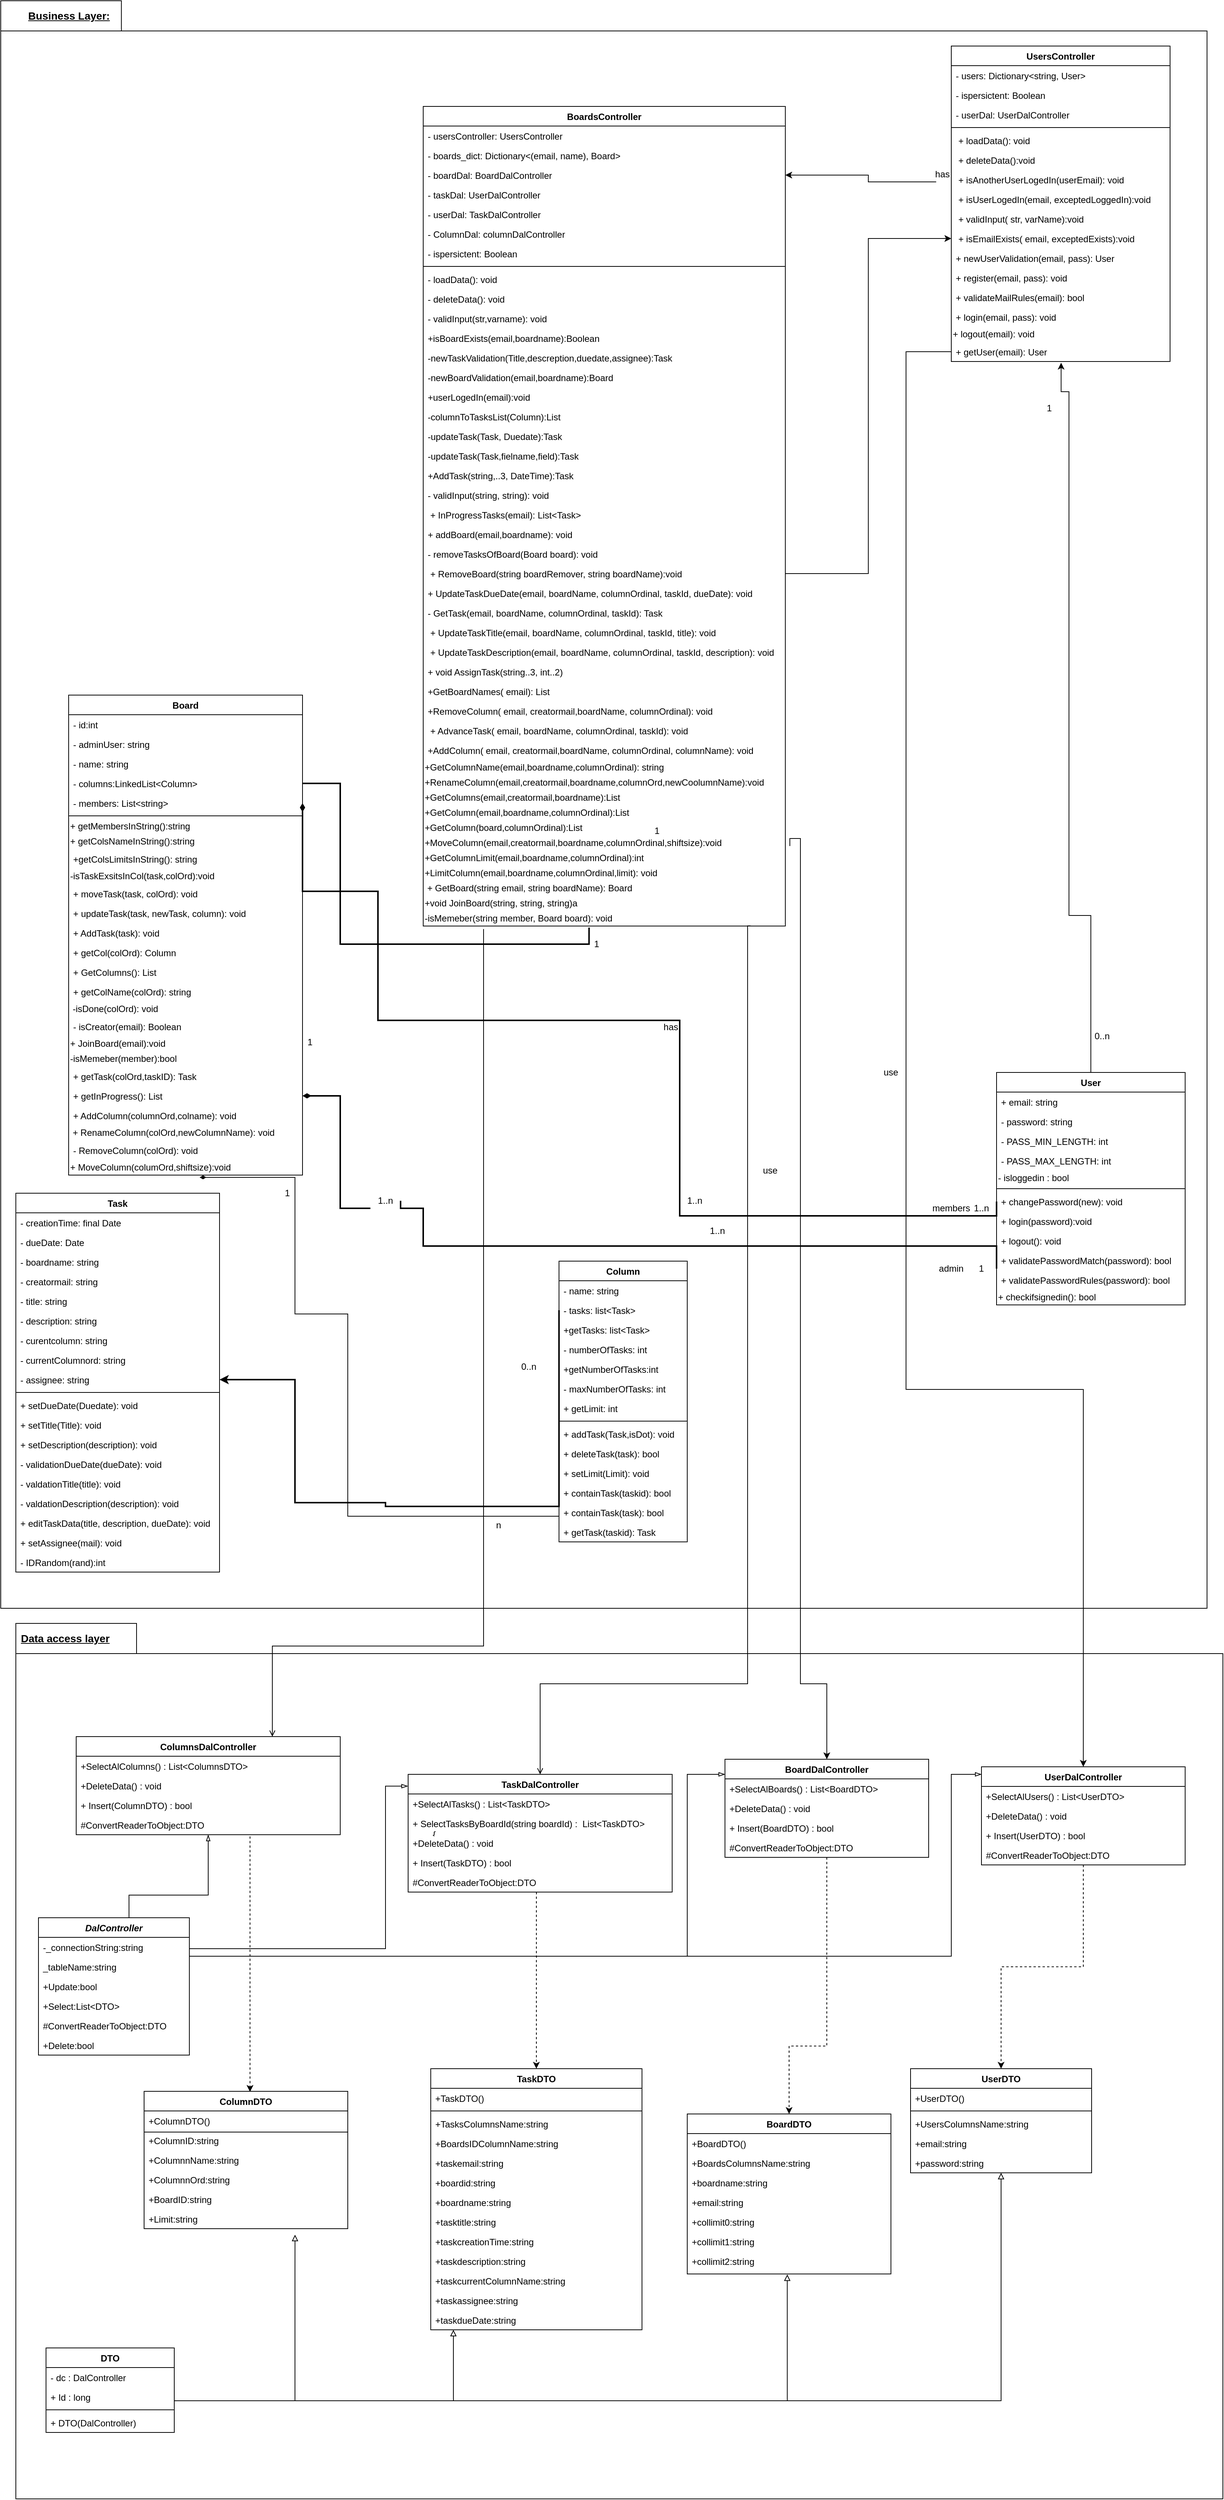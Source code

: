 <mxfile version="14.8.0" type="device"><diagram id="C5RBs43oDa-KdzZeNtuy" name="Page-1"><mxGraphModel dx="4062" dy="2327" grid="1" gridSize="10" guides="1" tooltips="1" connect="1" arrows="1" fold="1" page="1" pageScale="1" pageWidth="1169" pageHeight="827" math="0" shadow="0"><root><mxCell id="WIyWlLk6GJQsqaUBKTNV-0"/><mxCell id="WIyWlLk6GJQsqaUBKTNV-1" style="" parent="WIyWlLk6GJQsqaUBKTNV-0"/><mxCell id="AHPsvp2alRxtpV2XRFKW-228" value="" style="shape=folder;fontStyle=1;spacingTop=10;tabWidth=160;tabHeight=40;tabPosition=left;html=1;fillColor=none;" parent="WIyWlLk6GJQsqaUBKTNV-1" vertex="1"><mxGeometry x="-680" y="1530" width="1600" height="1160" as="geometry"/></mxCell><mxCell id="AHPsvp2alRxtpV2XRFKW-229" value="" style="shape=folder;fontStyle=1;spacingTop=10;tabWidth=40;tabHeight=40;tabPosition=left;html=1;fillColor=none;" parent="WIyWlLk6GJQsqaUBKTNV-1" vertex="1"><mxGeometry x="-700" y="-620" width="1599" height="2130" as="geometry"/></mxCell><mxCell id="rvgKWq7et-4vZ8JOJkAN-33" value="ColumnsDalController" style="swimlane;fontStyle=1;align=center;verticalAlign=top;childLayout=stackLayout;horizontal=1;startSize=26;horizontalStack=0;resizeParent=1;resizeParentMax=0;resizeLast=0;collapsible=1;marginBottom=0;" vertex="1" parent="WIyWlLk6GJQsqaUBKTNV-1"><mxGeometry x="-600" y="1680" width="350" height="130" as="geometry"/></mxCell><mxCell id="rvgKWq7et-4vZ8JOJkAN-34" value="+SelectAlColumns() : List&lt;ColumnsDTO&gt; " style="text;strokeColor=none;fillColor=none;align=left;verticalAlign=top;spacingLeft=4;spacingRight=4;overflow=hidden;rotatable=0;points=[[0,0.5],[1,0.5]];portConstraint=eastwest;" vertex="1" parent="rvgKWq7et-4vZ8JOJkAN-33"><mxGeometry y="26" width="350" height="26" as="geometry"/></mxCell><mxCell id="rvgKWq7et-4vZ8JOJkAN-36" value="+DeleteData() : void" style="text;strokeColor=none;fillColor=none;align=left;verticalAlign=top;spacingLeft=4;spacingRight=4;overflow=hidden;rotatable=0;points=[[0,0.5],[1,0.5]];portConstraint=eastwest;" vertex="1" parent="rvgKWq7et-4vZ8JOJkAN-33"><mxGeometry y="52" width="350" height="26" as="geometry"/></mxCell><mxCell id="rvgKWq7et-4vZ8JOJkAN-37" value="+ Insert(ColumnDTO) : bool" style="text;strokeColor=none;fillColor=none;align=left;verticalAlign=top;spacingLeft=4;spacingRight=4;overflow=hidden;rotatable=0;points=[[0,0.5],[1,0.5]];portConstraint=eastwest;" vertex="1" parent="rvgKWq7et-4vZ8JOJkAN-33"><mxGeometry y="78" width="350" height="26" as="geometry"/></mxCell><mxCell id="rvgKWq7et-4vZ8JOJkAN-38" value="#ConvertReaderToObject:DTO" style="text;strokeColor=none;fillColor=none;align=left;verticalAlign=top;spacingLeft=4;spacingRight=4;overflow=hidden;rotatable=0;points=[[0,0.5],[1,0.5]];portConstraint=eastwest;" vertex="1" parent="rvgKWq7et-4vZ8JOJkAN-33"><mxGeometry y="104" width="350" height="26" as="geometry"/></mxCell><mxCell id="rvgKWq7et-4vZ8JOJkAN-40" style="edgeStyle=orthogonalEdgeStyle;rounded=0;orthogonalLoop=1;jettySize=auto;html=1;endArrow=blockThin;endFill=0;strokeWidth=1;" edge="1" parent="WIyWlLk6GJQsqaUBKTNV-1" target="rvgKWq7et-4vZ8JOJkAN-38"><mxGeometry relative="1" as="geometry"><mxPoint x="-530" y="1920" as="sourcePoint"/><mxPoint x="-500.35" y="1710" as="targetPoint"/><Array as="points"><mxPoint x="-530" y="1890"/><mxPoint x="-425" y="1890"/></Array></mxGeometry></mxCell><mxCell id="rvgKWq7et-4vZ8JOJkAN-41" style="edgeStyle=orthogonalEdgeStyle;rounded=0;orthogonalLoop=1;jettySize=auto;html=1;dashed=1;endArrow=classic;endFill=1;strokeWidth=1;exitX=0.686;exitY=1;exitDx=0;exitDy=0;exitPerimeter=0;entryX=0.52;entryY=0.004;entryDx=0;entryDy=0;entryPerimeter=0;" edge="1" parent="WIyWlLk6GJQsqaUBKTNV-1" source="rvgKWq7et-4vZ8JOJkAN-38" target="rvgKWq7et-4vZ8JOJkAN-24"><mxGeometry relative="1" as="geometry"><mxPoint x="-370" y="1920" as="sourcePoint"/><mxPoint x="-370" y="2140" as="targetPoint"/><Array as="points"><mxPoint x="-370" y="1810"/></Array></mxGeometry></mxCell><mxCell id="rvgKWq7et-4vZ8JOJkAN-44" style="edgeStyle=orthogonalEdgeStyle;rounded=0;orthogonalLoop=1;jettySize=auto;html=1;endArrow=block;endFill=0;strokeWidth=1;entryX=0.741;entryY=1.308;entryDx=0;entryDy=0;entryPerimeter=0;" edge="1" parent="WIyWlLk6GJQsqaUBKTNV-1" target="rvgKWq7et-4vZ8JOJkAN-30"><mxGeometry relative="1" as="geometry"><mxPoint x="-310" y="2360" as="targetPoint"/><Array as="points"><mxPoint x="-310" y="2390"/><mxPoint x="-310" y="2390"/></Array><mxPoint x="-310" y="2560" as="sourcePoint"/></mxGeometry></mxCell><mxCell id="rvgKWq7et-4vZ8JOJkAN-45" value="" style="line;strokeWidth=1;fillColor=none;align=left;verticalAlign=middle;spacingTop=-1;spacingLeft=3;spacingRight=3;rotatable=0;labelPosition=right;points=[];portConstraint=eastwest;" vertex="1" parent="WIyWlLk6GJQsqaUBKTNV-1"><mxGeometry x="-510" y="2200" width="270" height="8" as="geometry"/></mxCell><mxCell id="rvgKWq7et-4vZ8JOJkAN-135" style="edgeStyle=orthogonalEdgeStyle;rounded=0;orthogonalLoop=1;jettySize=auto;html=1;entryX=0.5;entryY=0;entryDx=0;entryDy=0;endArrow=open;endFill=0;strokeWidth=1;" edge="1" parent="WIyWlLk6GJQsqaUBKTNV-1"><mxGeometry relative="1" as="geometry"><Array as="points"><mxPoint x="-60" y="610"/><mxPoint x="-60" y="1560"/><mxPoint x="-340" y="1560"/></Array><mxPoint x="-60" y="620" as="sourcePoint"/><mxPoint x="-340" y="1680" as="targetPoint"/></mxGeometry></mxCell><mxCell id="rvgKWq7et-4vZ8JOJkAN-184" style="edgeStyle=orthogonalEdgeStyle;rounded=0;orthogonalLoop=1;jettySize=auto;html=1;exitX=0.25;exitY=1;exitDx=0;exitDy=0;fontSize=12;fontColor=#000000;entryX=1;entryY=0.5;entryDx=0;entryDy=0;" edge="1" parent="WIyWlLk6GJQsqaUBKTNV-1" source="AHPsvp2alRxtpV2XRFKW-212" target="AHPsvp2alRxtpV2XRFKW-384"><mxGeometry relative="1" as="geometry"><mxPoint x="450" y="-390" as="targetPoint"/><Array as="points"><mxPoint x="450" y="-389"/></Array></mxGeometry></mxCell><mxCell id="AHPsvp2alRxtpV2XRFKW-3" value="Blayer" parent="WIyWlLk6GJQsqaUBKTNV-0"/><mxCell id="AHPsvp2alRxtpV2XRFKW-111" style="edgeStyle=orthogonalEdgeStyle;rounded=0;orthogonalLoop=1;jettySize=auto;html=1;exitX=0.5;exitY=0;exitDx=0;exitDy=0;entryX=0.502;entryY=1.061;entryDx=0;entryDy=0;entryPerimeter=0;" parent="AHPsvp2alRxtpV2XRFKW-3" source="AHPsvp2alRxtpV2XRFKW-112" target="AHPsvp2alRxtpV2XRFKW-210" edge="1"><mxGeometry relative="1" as="geometry"><Array as="points"><mxPoint x="745" y="592"/><mxPoint x="716" y="592"/><mxPoint x="716" y="-102"/></Array></mxGeometry></mxCell><mxCell id="AHPsvp2alRxtpV2XRFKW-112" value="User" style="swimlane;fontStyle=1;align=center;verticalAlign=top;childLayout=stackLayout;horizontal=1;startSize=26;horizontalStack=0;resizeParent=1;resizeParentMax=0;resizeLast=0;collapsible=1;marginBottom=0;" parent="AHPsvp2alRxtpV2XRFKW-3" vertex="1"><mxGeometry x="620" y="800" width="250" height="308" as="geometry"/></mxCell><mxCell id="AHPsvp2alRxtpV2XRFKW-113" value="+ email: string" style="text;strokeColor=none;fillColor=none;align=left;verticalAlign=top;spacingLeft=4;spacingRight=4;overflow=hidden;rotatable=0;points=[[0,0.5],[1,0.5]];portConstraint=eastwest;" parent="AHPsvp2alRxtpV2XRFKW-112" vertex="1"><mxGeometry y="26" width="250" height="26" as="geometry"/></mxCell><mxCell id="AHPsvp2alRxtpV2XRFKW-114" value="- password: string" style="text;strokeColor=none;fillColor=none;align=left;verticalAlign=top;spacingLeft=4;spacingRight=4;overflow=hidden;rotatable=0;points=[[0,0.5],[1,0.5]];portConstraint=eastwest;" parent="AHPsvp2alRxtpV2XRFKW-112" vertex="1"><mxGeometry y="52" width="250" height="26" as="geometry"/></mxCell><mxCell id="AHPsvp2alRxtpV2XRFKW-115" value="- PASS_MIN_LENGTH: int" style="text;strokeColor=none;fillColor=none;align=left;verticalAlign=top;spacingLeft=4;spacingRight=4;overflow=hidden;rotatable=0;points=[[0,0.5],[1,0.5]];portConstraint=eastwest;" parent="AHPsvp2alRxtpV2XRFKW-112" vertex="1"><mxGeometry y="78" width="250" height="26" as="geometry"/></mxCell><mxCell id="AHPsvp2alRxtpV2XRFKW-116" value="- PASS_MAX_LENGTH: int" style="text;strokeColor=none;fillColor=none;align=left;verticalAlign=top;spacingLeft=4;spacingRight=4;overflow=hidden;rotatable=0;points=[[0,0.5],[1,0.5]];portConstraint=eastwest;" parent="AHPsvp2alRxtpV2XRFKW-112" vertex="1"><mxGeometry y="104" width="250" height="26" as="geometry"/></mxCell><mxCell id="AHPsvp2alRxtpV2XRFKW-117" value="- isloggedin : bool" style="text;html=1;strokeColor=none;fillColor=none;align=left;verticalAlign=middle;whiteSpace=wrap;rounded=0;" parent="AHPsvp2alRxtpV2XRFKW-112" vertex="1"><mxGeometry y="130" width="250" height="20" as="geometry"/></mxCell><mxCell id="AHPsvp2alRxtpV2XRFKW-118" value="" style="line;strokeWidth=1;fillColor=none;align=left;verticalAlign=middle;spacingTop=-1;spacingLeft=3;spacingRight=3;rotatable=0;labelPosition=right;points=[];portConstraint=eastwest;" parent="AHPsvp2alRxtpV2XRFKW-112" vertex="1"><mxGeometry y="150" width="250" height="8" as="geometry"/></mxCell><mxCell id="AHPsvp2alRxtpV2XRFKW-119" value="+ changePassword(new): void" style="text;strokeColor=none;fillColor=none;align=left;verticalAlign=top;spacingLeft=4;spacingRight=4;overflow=hidden;rotatable=0;points=[[0,0.5],[1,0.5]];portConstraint=eastwest;" parent="AHPsvp2alRxtpV2XRFKW-112" vertex="1"><mxGeometry y="158" width="250" height="26" as="geometry"/></mxCell><mxCell id="AHPsvp2alRxtpV2XRFKW-120" value="+ login(password):void" style="text;strokeColor=none;fillColor=none;align=left;verticalAlign=top;spacingLeft=4;spacingRight=4;overflow=hidden;rotatable=0;points=[[0,0.5],[1,0.5]];portConstraint=eastwest;" parent="AHPsvp2alRxtpV2XRFKW-112" vertex="1"><mxGeometry y="184" width="250" height="26" as="geometry"/></mxCell><mxCell id="AHPsvp2alRxtpV2XRFKW-121" value="+ logout(): void" style="text;strokeColor=none;fillColor=none;align=left;verticalAlign=top;spacingLeft=4;spacingRight=4;overflow=hidden;rotatable=0;points=[[0,0.5],[1,0.5]];portConstraint=eastwest;" parent="AHPsvp2alRxtpV2XRFKW-112" vertex="1"><mxGeometry y="210" width="250" height="26" as="geometry"/></mxCell><mxCell id="AHPsvp2alRxtpV2XRFKW-122" value="+ validatePasswordMatch(password): bool" style="text;strokeColor=none;fillColor=none;align=left;verticalAlign=top;spacingLeft=4;spacingRight=4;overflow=hidden;rotatable=0;points=[[0,0.5],[1,0.5]];portConstraint=eastwest;" parent="AHPsvp2alRxtpV2XRFKW-112" vertex="1"><mxGeometry y="236" width="250" height="26" as="geometry"/></mxCell><mxCell id="AHPsvp2alRxtpV2XRFKW-123" value="+ validatePasswordRules(password): bool" style="text;strokeColor=none;fillColor=none;align=left;verticalAlign=top;spacingLeft=4;spacingRight=4;overflow=hidden;rotatable=0;points=[[0,0.5],[1,0.5]];portConstraint=eastwest;" parent="AHPsvp2alRxtpV2XRFKW-112" vertex="1"><mxGeometry y="262" width="250" height="26" as="geometry"/></mxCell><mxCell id="AHPsvp2alRxtpV2XRFKW-124" value="+&amp;nbsp;checkifsignedin(): bool" style="text;html=1;strokeColor=none;fillColor=none;align=left;verticalAlign=middle;whiteSpace=wrap;rounded=0;" parent="AHPsvp2alRxtpV2XRFKW-112" vertex="1"><mxGeometry y="288" width="250" height="20" as="geometry"/></mxCell><mxCell id="AHPsvp2alRxtpV2XRFKW-125" style="edgeStyle=orthogonalEdgeStyle;rounded=0;orthogonalLoop=1;jettySize=auto;html=1;exitX=1;exitY=0.5;exitDx=0;exitDy=0;strokeWidth=2;endArrow=none;endFill=0;entryX=0.458;entryY=1.1;entryDx=0;entryDy=0;entryPerimeter=0;" parent="AHPsvp2alRxtpV2XRFKW-3" source="AHPsvp2alRxtpV2XRFKW-128" target="AHPsvp2alRxtpV2XRFKW-198" edge="1"><mxGeometry relative="1" as="geometry"><mxPoint x="110" y="610" as="targetPoint"/><Array as="points"><mxPoint x="-250" y="630"/><mxPoint x="80" y="630"/></Array></mxGeometry></mxCell><mxCell id="AHPsvp2alRxtpV2XRFKW-126" value="Board" style="swimlane;fontStyle=1;align=center;verticalAlign=top;childLayout=stackLayout;horizontal=1;startSize=26;horizontalStack=0;resizeParent=1;resizeParentMax=0;resizeLast=0;collapsible=1;marginBottom=0;" parent="AHPsvp2alRxtpV2XRFKW-3" vertex="1"><mxGeometry x="-610" y="300" width="310" height="636" as="geometry"/></mxCell><mxCell id="rvgKWq7et-4vZ8JOJkAN-130" value="- id:int" style="text;align=left;verticalAlign=top;spacingLeft=4;spacingRight=4;overflow=hidden;rotatable=0;points=[[0,0.5],[1,0.5]];portConstraint=eastwest;" vertex="1" parent="AHPsvp2alRxtpV2XRFKW-126"><mxGeometry y="26" width="310" height="26" as="geometry"/></mxCell><mxCell id="rvgKWq7et-4vZ8JOJkAN-129" value="- adminUser: string" style="text;align=left;verticalAlign=top;spacingLeft=4;spacingRight=4;overflow=hidden;rotatable=0;points=[[0,0.5],[1,0.5]];portConstraint=eastwest;" vertex="1" parent="AHPsvp2alRxtpV2XRFKW-126"><mxGeometry y="52" width="310" height="26" as="geometry"/></mxCell><mxCell id="AHPsvp2alRxtpV2XRFKW-127" value="- name: string" style="text;align=left;verticalAlign=top;spacingLeft=4;spacingRight=4;overflow=hidden;rotatable=0;points=[[0,0.5],[1,0.5]];portConstraint=eastwest;" parent="AHPsvp2alRxtpV2XRFKW-126" vertex="1"><mxGeometry y="78" width="310" height="26" as="geometry"/></mxCell><mxCell id="AHPsvp2alRxtpV2XRFKW-128" value="- columns:LinkedList&lt;Column&gt;" style="text;align=left;verticalAlign=top;spacingLeft=4;spacingRight=4;overflow=hidden;rotatable=0;points=[[0,0.5],[1,0.5]];portConstraint=eastwest;" parent="AHPsvp2alRxtpV2XRFKW-126" vertex="1"><mxGeometry y="104" width="310" height="26" as="geometry"/></mxCell><mxCell id="AHPsvp2alRxtpV2XRFKW-413" value="- members: List&lt;string&gt;" style="text;align=left;verticalAlign=top;spacingLeft=4;spacingRight=4;overflow=hidden;rotatable=0;points=[[0,0.5],[1,0.5]];portConstraint=eastwest;" parent="AHPsvp2alRxtpV2XRFKW-126" vertex="1"><mxGeometry y="130" width="310" height="26" as="geometry"/></mxCell><mxCell id="AHPsvp2alRxtpV2XRFKW-129" value="" style="line;strokeWidth=1;fillColor=none;align=left;verticalAlign=middle;spacingTop=-1;spacingLeft=3;spacingRight=3;rotatable=0;labelPosition=right;points=[];portConstraint=eastwest;" parent="AHPsvp2alRxtpV2XRFKW-126" vertex="1"><mxGeometry y="156" width="310" height="8" as="geometry"/></mxCell><mxCell id="rvgKWq7et-4vZ8JOJkAN-107" value="+ getMembersInString():string" style="text;html=1;align=left;verticalAlign=middle;whiteSpace=wrap;rounded=0;" vertex="1" parent="AHPsvp2alRxtpV2XRFKW-126"><mxGeometry y="164" width="310" height="20" as="geometry"/></mxCell><mxCell id="AHPsvp2alRxtpV2XRFKW-136" value="+ getColsNameInString():string" style="text;html=1;align=left;verticalAlign=middle;whiteSpace=wrap;rounded=0;" parent="AHPsvp2alRxtpV2XRFKW-126" vertex="1"><mxGeometry y="184" width="310" height="20" as="geometry"/></mxCell><mxCell id="AHPsvp2alRxtpV2XRFKW-135" value="+getColsLimitsInString(): string" style="text;align=left;verticalAlign=top;spacingLeft=4;spacingRight=4;overflow=hidden;rotatable=0;points=[[0,0.5],[1,0.5]];portConstraint=eastwest;" parent="AHPsvp2alRxtpV2XRFKW-126" vertex="1"><mxGeometry y="204" width="310" height="26" as="geometry"/></mxCell><mxCell id="AHPsvp2alRxtpV2XRFKW-130" value="-isTaskExsitsInCol(task,colOrd):void" style="text;html=1;align=left;verticalAlign=middle;whiteSpace=wrap;rounded=0;" parent="AHPsvp2alRxtpV2XRFKW-126" vertex="1"><mxGeometry y="230" width="310" height="20" as="geometry"/></mxCell><mxCell id="AHPsvp2alRxtpV2XRFKW-131" value="+ moveTask(task, colOrd): void" style="text;align=left;verticalAlign=top;spacingLeft=4;spacingRight=4;overflow=hidden;rotatable=0;points=[[0,0.5],[1,0.5]];portConstraint=eastwest;" parent="AHPsvp2alRxtpV2XRFKW-126" vertex="1"><mxGeometry y="250" width="310" height="26" as="geometry"/></mxCell><mxCell id="AHPsvp2alRxtpV2XRFKW-132" value="+ updateTask(task, newTask, column): void" style="text;align=left;verticalAlign=top;spacingLeft=4;spacingRight=4;overflow=hidden;rotatable=0;points=[[0,0.5],[1,0.5]];portConstraint=eastwest;" parent="AHPsvp2alRxtpV2XRFKW-126" vertex="1"><mxGeometry y="276" width="310" height="26" as="geometry"/></mxCell><mxCell id="AHPsvp2alRxtpV2XRFKW-133" value="+ AddTask(task): void" style="text;align=left;verticalAlign=top;spacingLeft=4;spacingRight=4;overflow=hidden;rotatable=0;points=[[0,0.5],[1,0.5]];portConstraint=eastwest;" parent="AHPsvp2alRxtpV2XRFKW-126" vertex="1"><mxGeometry y="302" width="310" height="26" as="geometry"/></mxCell><mxCell id="rvgKWq7et-4vZ8JOJkAN-108" value="+ getCol(colOrd): Column" style="text;strokeColor=none;fillColor=none;align=left;verticalAlign=top;spacingLeft=4;spacingRight=4;overflow=hidden;rotatable=0;points=[[0,0.5],[1,0.5]];portConstraint=eastwest;" vertex="1" parent="AHPsvp2alRxtpV2XRFKW-126"><mxGeometry y="328" width="310" height="26" as="geometry"/></mxCell><mxCell id="rvgKWq7et-4vZ8JOJkAN-109" value="+ GetColumns(): List" style="text;strokeColor=none;fillColor=none;align=left;verticalAlign=top;spacingLeft=4;spacingRight=4;overflow=hidden;rotatable=0;points=[[0,0.5],[1,0.5]];portConstraint=eastwest;" vertex="1" parent="AHPsvp2alRxtpV2XRFKW-126"><mxGeometry y="354" width="310" height="26" as="geometry"/></mxCell><mxCell id="rvgKWq7et-4vZ8JOJkAN-110" value="+ getColName(colOrd): string" style="text;strokeColor=none;fillColor=none;align=left;verticalAlign=top;spacingLeft=4;spacingRight=4;overflow=hidden;rotatable=0;points=[[0,0.5],[1,0.5]];portConstraint=eastwest;" vertex="1" parent="AHPsvp2alRxtpV2XRFKW-126"><mxGeometry y="380" width="310" height="26" as="geometry"/></mxCell><mxCell id="rvgKWq7et-4vZ8JOJkAN-111" value="&amp;nbsp;-isDone(colOrd): void" style="text;html=1;strokeColor=none;fillColor=none;align=left;verticalAlign=middle;whiteSpace=wrap;rounded=0;" vertex="1" parent="AHPsvp2alRxtpV2XRFKW-126"><mxGeometry y="406" width="310" height="20" as="geometry"/></mxCell><mxCell id="rvgKWq7et-4vZ8JOJkAN-112" value="- isCreator(email): Boolean" style="text;strokeColor=none;fillColor=none;align=left;verticalAlign=top;spacingLeft=4;spacingRight=4;overflow=hidden;rotatable=0;points=[[0,0.5],[1,0.5]];portConstraint=eastwest;" vertex="1" parent="AHPsvp2alRxtpV2XRFKW-126"><mxGeometry y="426" width="310" height="26" as="geometry"/></mxCell><mxCell id="rvgKWq7et-4vZ8JOJkAN-113" value="+ JoinBoard(email):void" style="text;html=1;strokeColor=none;fillColor=none;align=left;verticalAlign=middle;whiteSpace=wrap;rounded=0;" vertex="1" parent="AHPsvp2alRxtpV2XRFKW-126"><mxGeometry y="452" width="310" height="20" as="geometry"/></mxCell><mxCell id="rvgKWq7et-4vZ8JOJkAN-114" value="-isMemeber(member):bool" style="text;html=1;strokeColor=none;fillColor=none;align=left;verticalAlign=middle;whiteSpace=wrap;rounded=0;" vertex="1" parent="AHPsvp2alRxtpV2XRFKW-126"><mxGeometry y="472" width="310" height="20" as="geometry"/></mxCell><mxCell id="rvgKWq7et-4vZ8JOJkAN-115" value="+ getTask(colOrd,taskID): Task" style="text;strokeColor=none;fillColor=none;align=left;verticalAlign=top;spacingLeft=4;spacingRight=4;overflow=hidden;rotatable=0;points=[[0,0.5],[1,0.5]];portConstraint=eastwest;" vertex="1" parent="AHPsvp2alRxtpV2XRFKW-126"><mxGeometry y="492" width="310" height="26" as="geometry"/></mxCell><mxCell id="rvgKWq7et-4vZ8JOJkAN-116" value="+ getInProgress(): List" style="text;strokeColor=none;fillColor=none;align=left;verticalAlign=top;spacingLeft=4;spacingRight=4;overflow=hidden;rotatable=0;points=[[0,0.5],[1,0.5]];portConstraint=eastwest;" vertex="1" parent="AHPsvp2alRxtpV2XRFKW-126"><mxGeometry y="518" width="310" height="26" as="geometry"/></mxCell><mxCell id="rvgKWq7et-4vZ8JOJkAN-117" value="+ AddColumn(columnOrd,colname): void" style="text;strokeColor=none;fillColor=none;align=left;verticalAlign=top;spacingLeft=4;spacingRight=4;overflow=hidden;rotatable=0;points=[[0,0.5],[1,0.5]];portConstraint=eastwest;" vertex="1" parent="AHPsvp2alRxtpV2XRFKW-126"><mxGeometry y="544" width="310" height="26" as="geometry"/></mxCell><mxCell id="rvgKWq7et-4vZ8JOJkAN-118" value="&lt;font style=&quot;font-size: 12px;&quot;&gt;&amp;nbsp;+ RenameColumn(colOrd,newColumnName): void&lt;/font&gt;" style="text;html=1;strokeColor=none;fillColor=none;align=left;verticalAlign=middle;whiteSpace=wrap;rounded=0;fontSize=12;" vertex="1" parent="AHPsvp2alRxtpV2XRFKW-126"><mxGeometry y="570" width="310" height="20" as="geometry"/></mxCell><mxCell id="rvgKWq7et-4vZ8JOJkAN-119" value="- RemoveColumn(colOrd): void" style="text;strokeColor=none;fillColor=none;align=left;verticalAlign=top;spacingLeft=4;spacingRight=4;overflow=hidden;rotatable=0;points=[[0,0.5],[1,0.5]];portConstraint=eastwest;" vertex="1" parent="AHPsvp2alRxtpV2XRFKW-126"><mxGeometry y="590" width="310" height="26" as="geometry"/></mxCell><mxCell id="rvgKWq7et-4vZ8JOJkAN-120" value="+ MoveColumn(columOrd,shiftsize):void" style="text;html=1;strokeColor=none;fillColor=none;align=left;verticalAlign=middle;whiteSpace=wrap;rounded=0;" vertex="1" parent="AHPsvp2alRxtpV2XRFKW-126"><mxGeometry y="616" width="310" height="20" as="geometry"/></mxCell><mxCell id="AHPsvp2alRxtpV2XRFKW-137" value="Column" style="swimlane;fontStyle=1;align=center;verticalAlign=top;childLayout=stackLayout;horizontal=1;startSize=26;horizontalStack=0;resizeParent=1;resizeParentMax=0;resizeLast=0;collapsible=1;marginBottom=0;" parent="AHPsvp2alRxtpV2XRFKW-3" vertex="1"><mxGeometry x="40" y="1050" width="170" height="372" as="geometry"/></mxCell><mxCell id="AHPsvp2alRxtpV2XRFKW-138" value="- name: string" style="text;align=left;verticalAlign=top;spacingLeft=4;spacingRight=4;overflow=hidden;rotatable=0;points=[[0,0.5],[1,0.5]];portConstraint=eastwest;" parent="AHPsvp2alRxtpV2XRFKW-137" vertex="1"><mxGeometry y="26" width="170" height="26" as="geometry"/></mxCell><mxCell id="AHPsvp2alRxtpV2XRFKW-139" value="- tasks: list&lt;Task&gt;" style="text;align=left;verticalAlign=top;spacingLeft=4;spacingRight=4;overflow=hidden;rotatable=0;points=[[0,0.5],[1,0.5]];portConstraint=eastwest;" parent="AHPsvp2alRxtpV2XRFKW-137" vertex="1"><mxGeometry y="52" width="170" height="26" as="geometry"/></mxCell><mxCell id="rvgKWq7et-4vZ8JOJkAN-153" value="+getTasks: list&lt;Task&gt;" style="text;align=left;verticalAlign=top;spacingLeft=4;spacingRight=4;overflow=hidden;rotatable=0;points=[[0,0.5],[1,0.5]];portConstraint=eastwest;" vertex="1" parent="AHPsvp2alRxtpV2XRFKW-137"><mxGeometry y="78" width="170" height="26" as="geometry"/></mxCell><mxCell id="rvgKWq7et-4vZ8JOJkAN-154" value="- numberOfTasks: int" style="text;align=left;verticalAlign=top;spacingLeft=4;spacingRight=4;overflow=hidden;rotatable=0;points=[[0,0.5],[1,0.5]];portConstraint=eastwest;" vertex="1" parent="AHPsvp2alRxtpV2XRFKW-137"><mxGeometry y="104" width="170" height="26" as="geometry"/></mxCell><mxCell id="rvgKWq7et-4vZ8JOJkAN-158" value="+getNumberOfTasks:int" style="text;align=left;verticalAlign=top;spacingLeft=4;spacingRight=4;overflow=hidden;rotatable=0;points=[[0,0.5],[1,0.5]];portConstraint=eastwest;" vertex="1" parent="AHPsvp2alRxtpV2XRFKW-137"><mxGeometry y="130" width="170" height="26" as="geometry"/></mxCell><mxCell id="rvgKWq7et-4vZ8JOJkAN-157" value="- maxNumberOfTasks: int" style="text;align=left;verticalAlign=top;spacingLeft=4;spacingRight=4;overflow=hidden;rotatable=0;points=[[0,0.5],[1,0.5]];portConstraint=eastwest;" vertex="1" parent="AHPsvp2alRxtpV2XRFKW-137"><mxGeometry y="156" width="170" height="26" as="geometry"/></mxCell><mxCell id="rvgKWq7et-4vZ8JOJkAN-156" value="+ getLimit: int" style="text;align=left;verticalAlign=top;spacingLeft=4;spacingRight=4;overflow=hidden;rotatable=0;points=[[0,0.5],[1,0.5]];portConstraint=eastwest;" vertex="1" parent="AHPsvp2alRxtpV2XRFKW-137"><mxGeometry y="182" width="170" height="26" as="geometry"/></mxCell><mxCell id="AHPsvp2alRxtpV2XRFKW-142" value="" style="line;strokeWidth=1;fillColor=none;align=left;verticalAlign=middle;spacingTop=-1;spacingLeft=3;spacingRight=3;rotatable=0;labelPosition=right;points=[];portConstraint=eastwest;" parent="AHPsvp2alRxtpV2XRFKW-137" vertex="1"><mxGeometry y="208" width="170" height="8" as="geometry"/></mxCell><mxCell id="AHPsvp2alRxtpV2XRFKW-143" value="+ addTask(Task,isDot): void" style="text;align=left;verticalAlign=top;spacingLeft=4;spacingRight=4;overflow=hidden;rotatable=0;points=[[0,0.5],[1,0.5]];portConstraint=eastwest;" parent="AHPsvp2alRxtpV2XRFKW-137" vertex="1"><mxGeometry y="216" width="170" height="26" as="geometry"/></mxCell><mxCell id="AHPsvp2alRxtpV2XRFKW-144" value="+ deleteTask(task): bool" style="text;align=left;verticalAlign=top;spacingLeft=4;spacingRight=4;overflow=hidden;rotatable=0;points=[[0,0.5],[1,0.5]];portConstraint=eastwest;" parent="AHPsvp2alRxtpV2XRFKW-137" vertex="1"><mxGeometry y="242" width="170" height="26" as="geometry"/></mxCell><mxCell id="rvgKWq7et-4vZ8JOJkAN-144" value="+ setLimit(Limit): void" style="text;align=left;verticalAlign=top;spacingLeft=4;spacingRight=4;overflow=hidden;rotatable=0;points=[[0,0.5],[1,0.5]];portConstraint=eastwest;" vertex="1" parent="AHPsvp2alRxtpV2XRFKW-137"><mxGeometry y="268" width="170" height="26" as="geometry"/></mxCell><mxCell id="rvgKWq7et-4vZ8JOJkAN-145" value="+ containTask(taskid): bool" style="text;align=left;verticalAlign=top;spacingLeft=4;spacingRight=4;overflow=hidden;rotatable=0;points=[[0,0.5],[1,0.5]];portConstraint=eastwest;" vertex="1" parent="AHPsvp2alRxtpV2XRFKW-137"><mxGeometry y="294" width="170" height="26" as="geometry"/></mxCell><mxCell id="rvgKWq7et-4vZ8JOJkAN-146" value="+ containTask(task): bool" style="text;align=left;verticalAlign=top;spacingLeft=4;spacingRight=4;overflow=hidden;rotatable=0;points=[[0,0.5],[1,0.5]];portConstraint=eastwest;" vertex="1" parent="AHPsvp2alRxtpV2XRFKW-137"><mxGeometry y="320" width="170" height="26" as="geometry"/></mxCell><mxCell id="rvgKWq7et-4vZ8JOJkAN-147" value="+ getTask(taskid): Task" style="text;align=left;verticalAlign=top;spacingLeft=4;spacingRight=4;overflow=hidden;rotatable=0;points=[[0,0.5],[1,0.5]];portConstraint=eastwest;" vertex="1" parent="AHPsvp2alRxtpV2XRFKW-137"><mxGeometry y="346" width="170" height="26" as="geometry"/></mxCell><mxCell id="AHPsvp2alRxtpV2XRFKW-147" value="Task" style="swimlane;fontStyle=1;align=center;verticalAlign=top;childLayout=stackLayout;horizontal=1;startSize=26;horizontalStack=0;resizeParent=1;resizeParentMax=0;resizeLast=0;collapsible=1;marginBottom=0;" parent="AHPsvp2alRxtpV2XRFKW-3" vertex="1"><mxGeometry x="-680" y="960" width="270" height="502" as="geometry"/></mxCell><mxCell id="rvgKWq7et-4vZ8JOJkAN-179" value="- creationTime: final Date" style="text;align=left;verticalAlign=top;spacingLeft=4;spacingRight=4;overflow=hidden;rotatable=0;points=[[0,0.5],[1,0.5]];portConstraint=eastwest;" vertex="1" parent="AHPsvp2alRxtpV2XRFKW-147"><mxGeometry y="26" width="270" height="26" as="geometry"/></mxCell><mxCell id="AHPsvp2alRxtpV2XRFKW-149" value="- dueDate: Date" style="text;align=left;verticalAlign=top;spacingLeft=4;spacingRight=4;overflow=hidden;rotatable=0;points=[[0,0.5],[1,0.5]];portConstraint=eastwest;" parent="AHPsvp2alRxtpV2XRFKW-147" vertex="1"><mxGeometry y="52" width="270" height="26" as="geometry"/></mxCell><mxCell id="rvgKWq7et-4vZ8JOJkAN-178" value="- boardname: string" style="text;align=left;verticalAlign=top;spacingLeft=4;spacingRight=4;overflow=hidden;rotatable=0;points=[[0,0.5],[1,0.5]];portConstraint=eastwest;" vertex="1" parent="AHPsvp2alRxtpV2XRFKW-147"><mxGeometry y="78" width="270" height="26" as="geometry"/></mxCell><mxCell id="rvgKWq7et-4vZ8JOJkAN-181" value="- creatormail: string" style="text;align=left;verticalAlign=top;spacingLeft=4;spacingRight=4;overflow=hidden;rotatable=0;points=[[0,0.5],[1,0.5]];portConstraint=eastwest;" vertex="1" parent="AHPsvp2alRxtpV2XRFKW-147"><mxGeometry y="104" width="270" height="26" as="geometry"/></mxCell><mxCell id="AHPsvp2alRxtpV2XRFKW-152" value="- title: string" style="text;align=left;verticalAlign=top;spacingLeft=4;spacingRight=4;overflow=hidden;rotatable=0;points=[[0,0.5],[1,0.5]];portConstraint=eastwest;" parent="AHPsvp2alRxtpV2XRFKW-147" vertex="1"><mxGeometry y="130" width="270" height="26" as="geometry"/></mxCell><mxCell id="AHPsvp2alRxtpV2XRFKW-153" value="- description: string" style="text;align=left;verticalAlign=top;spacingLeft=4;spacingRight=4;overflow=hidden;rotatable=0;points=[[0,0.5],[1,0.5]];portConstraint=eastwest;" parent="AHPsvp2alRxtpV2XRFKW-147" vertex="1"><mxGeometry y="156" width="270" height="26" as="geometry"/></mxCell><mxCell id="AHPsvp2alRxtpV2XRFKW-148" value="- curentcolumn: string" style="text;align=left;verticalAlign=top;spacingLeft=4;spacingRight=4;overflow=hidden;rotatable=0;points=[[0,0.5],[1,0.5]];portConstraint=eastwest;" parent="AHPsvp2alRxtpV2XRFKW-147" vertex="1"><mxGeometry y="182" width="270" height="26" as="geometry"/></mxCell><mxCell id="rvgKWq7et-4vZ8JOJkAN-180" value="- currentColumnord: string" style="text;align=left;verticalAlign=top;spacingLeft=4;spacingRight=4;overflow=hidden;rotatable=0;points=[[0,0.5],[1,0.5]];portConstraint=eastwest;" vertex="1" parent="AHPsvp2alRxtpV2XRFKW-147"><mxGeometry y="208" width="270" height="26" as="geometry"/></mxCell><mxCell id="AHPsvp2alRxtpV2XRFKW-151" value="- assignee: string" style="text;align=left;verticalAlign=top;spacingLeft=4;spacingRight=4;overflow=hidden;rotatable=0;points=[[0,0.5],[1,0.5]];portConstraint=eastwest;" parent="AHPsvp2alRxtpV2XRFKW-147" vertex="1"><mxGeometry y="234" width="270" height="26" as="geometry"/></mxCell><mxCell id="AHPsvp2alRxtpV2XRFKW-154" value="" style="line;strokeWidth=1;align=left;verticalAlign=middle;spacingTop=-1;spacingLeft=3;spacingRight=3;rotatable=0;labelPosition=right;points=[];portConstraint=eastwest;" parent="AHPsvp2alRxtpV2XRFKW-147" vertex="1"><mxGeometry y="260" width="270" height="8" as="geometry"/></mxCell><mxCell id="rvgKWq7et-4vZ8JOJkAN-174" value="+ setDueDate(Duedate): void" style="text;align=left;verticalAlign=top;spacingLeft=4;spacingRight=4;overflow=hidden;rotatable=0;points=[[0,0.5],[1,0.5]];portConstraint=eastwest;" vertex="1" parent="AHPsvp2alRxtpV2XRFKW-147"><mxGeometry y="268" width="270" height="26" as="geometry"/></mxCell><mxCell id="rvgKWq7et-4vZ8JOJkAN-173" value="+ setTitle(Title): void" style="text;align=left;verticalAlign=top;spacingLeft=4;spacingRight=4;overflow=hidden;rotatable=0;points=[[0,0.5],[1,0.5]];portConstraint=eastwest;" vertex="1" parent="AHPsvp2alRxtpV2XRFKW-147"><mxGeometry y="294" width="270" height="26" as="geometry"/></mxCell><mxCell id="rvgKWq7et-4vZ8JOJkAN-162" value="+ setDescription(description): void" style="text;align=left;verticalAlign=top;spacingLeft=4;spacingRight=4;overflow=hidden;rotatable=0;points=[[0,0.5],[1,0.5]];portConstraint=eastwest;" vertex="1" parent="AHPsvp2alRxtpV2XRFKW-147"><mxGeometry y="320" width="270" height="26" as="geometry"/></mxCell><mxCell id="rvgKWq7et-4vZ8JOJkAN-163" value="- validationDueDate(dueDate): void" style="text;align=left;verticalAlign=top;spacingLeft=4;spacingRight=4;overflow=hidden;rotatable=0;points=[[0,0.5],[1,0.5]];portConstraint=eastwest;" vertex="1" parent="AHPsvp2alRxtpV2XRFKW-147"><mxGeometry y="346" width="270" height="26" as="geometry"/></mxCell><mxCell id="rvgKWq7et-4vZ8JOJkAN-164" value="- valdationTitle(title): void" style="text;align=left;verticalAlign=top;spacingLeft=4;spacingRight=4;overflow=hidden;rotatable=0;points=[[0,0.5],[1,0.5]];portConstraint=eastwest;" vertex="1" parent="AHPsvp2alRxtpV2XRFKW-147"><mxGeometry y="372" width="270" height="26" as="geometry"/></mxCell><mxCell id="rvgKWq7et-4vZ8JOJkAN-165" value="- valdationDescription(description): void" style="text;align=left;verticalAlign=top;spacingLeft=4;spacingRight=4;overflow=hidden;rotatable=0;points=[[0,0.5],[1,0.5]];portConstraint=eastwest;" vertex="1" parent="AHPsvp2alRxtpV2XRFKW-147"><mxGeometry y="398" width="270" height="26" as="geometry"/></mxCell><mxCell id="rvgKWq7et-4vZ8JOJkAN-166" value="+ editTaskData(title, description, dueDate): void" style="text;align=left;verticalAlign=top;spacingLeft=4;spacingRight=4;overflow=hidden;rotatable=0;points=[[0,0.5],[1,0.5]];portConstraint=eastwest;" vertex="1" parent="AHPsvp2alRxtpV2XRFKW-147"><mxGeometry y="424" width="270" height="26" as="geometry"/></mxCell><mxCell id="rvgKWq7et-4vZ8JOJkAN-167" value="+ setAssignee(mail): void" style="text;align=left;verticalAlign=top;spacingLeft=4;spacingRight=4;overflow=hidden;rotatable=0;points=[[0,0.5],[1,0.5]];portConstraint=eastwest;" vertex="1" parent="AHPsvp2alRxtpV2XRFKW-147"><mxGeometry y="450" width="270" height="26" as="geometry"/></mxCell><mxCell id="rvgKWq7et-4vZ8JOJkAN-168" value="- IDRandom(rand):int" style="text;align=left;verticalAlign=top;spacingLeft=4;spacingRight=4;overflow=hidden;rotatable=0;points=[[0,0.5],[1,0.5]];portConstraint=eastwest;" vertex="1" parent="AHPsvp2alRxtpV2XRFKW-147"><mxGeometry y="476" width="270" height="26" as="geometry"/></mxCell><mxCell id="AHPsvp2alRxtpV2XRFKW-160" value="1" style="text;html=1;strokeColor=none;fillColor=none;align=center;verticalAlign=middle;whiteSpace=wrap;rounded=0;" parent="AHPsvp2alRxtpV2XRFKW-3" vertex="1"><mxGeometry x="670" y="-90" width="40" height="20" as="geometry"/></mxCell><mxCell id="AHPsvp2alRxtpV2XRFKW-161" value="0..n" style="text;html=1;strokeColor=none;fillColor=none;align=center;verticalAlign=middle;whiteSpace=wrap;rounded=0;" parent="AHPsvp2alRxtpV2XRFKW-3" vertex="1"><mxGeometry x="740" y="742" width="40" height="20" as="geometry"/></mxCell><mxCell id="AHPsvp2alRxtpV2XRFKW-163" value="1" style="text;html=1;strokeColor=none;fillColor=none;align=center;verticalAlign=middle;whiteSpace=wrap;rounded=0;" parent="AHPsvp2alRxtpV2XRFKW-3" vertex="1"><mxGeometry x="150" y="470" width="40" height="20" as="geometry"/></mxCell><mxCell id="AHPsvp2alRxtpV2XRFKW-165" value="1..n" style="text;html=1;strokeColor=none;fillColor=none;align=center;verticalAlign=middle;whiteSpace=wrap;rounded=0;" parent="AHPsvp2alRxtpV2XRFKW-3" vertex="1"><mxGeometry x="580" y="970" width="40" height="20" as="geometry"/></mxCell><mxCell id="AHPsvp2alRxtpV2XRFKW-166" value="has&amp;nbsp;" style="text;html=1;strokeColor=none;fillColor=none;align=center;verticalAlign=middle;whiteSpace=wrap;rounded=0;" parent="AHPsvp2alRxtpV2XRFKW-3" vertex="1"><mxGeometry x="170" y="730" width="40" height="20" as="geometry"/></mxCell><mxCell id="AHPsvp2alRxtpV2XRFKW-167" style="edgeStyle=orthogonalEdgeStyle;rounded=0;orthogonalLoop=1;jettySize=auto;html=1;endArrow=classic;endFill=1;strokeWidth=2;exitX=0;exitY=0.5;exitDx=0;exitDy=0;" parent="AHPsvp2alRxtpV2XRFKW-3" source="AHPsvp2alRxtpV2XRFKW-139" edge="1"><mxGeometry relative="1" as="geometry"><mxPoint x="-40" y="790" as="sourcePoint"/><mxPoint x="-410" y="1207.0" as="targetPoint"/><Array as="points"><mxPoint x="-90" y="1375"/><mxPoint x="-190" y="1375"/><mxPoint x="-190" y="1370"/><mxPoint x="-310" y="1370"/><mxPoint x="-310" y="1221"/></Array></mxGeometry></mxCell><mxCell id="AHPsvp2alRxtpV2XRFKW-170" value="Business Layer:" style="text;html=1;align=center;verticalAlign=middle;resizable=0;points=[];autosize=1;strokeWidth=3;perimeterSpacing=1;fontStyle=5;fontSize=14;" parent="AHPsvp2alRxtpV2XRFKW-3" vertex="1"><mxGeometry x="-670" y="-610" width="120" height="20" as="geometry"/></mxCell><mxCell id="AHPsvp2alRxtpV2XRFKW-171" style="edgeStyle=orthogonalEdgeStyle;rounded=0;orthogonalLoop=1;jettySize=auto;html=1;strokeWidth=2;endArrow=diamondThin;endFill=1;entryX=1;entryY=0.5;entryDx=0;entryDy=0;startArrow=none;" parent="AHPsvp2alRxtpV2XRFKW-3" target="rvgKWq7et-4vZ8JOJkAN-116" edge="1" source="AHPsvp2alRxtpV2XRFKW-406"><mxGeometry relative="1" as="geometry"><mxPoint x="620" y="1060" as="sourcePoint"/><mxPoint x="170" y="860" as="targetPoint"/><Array as="points"><mxPoint x="-250" y="980"/></Array></mxGeometry></mxCell><mxCell id="AHPsvp2alRxtpV2XRFKW-187" value="BoardsController" style="swimlane;fontStyle=1;align=center;verticalAlign=top;childLayout=stackLayout;horizontal=1;startSize=26;horizontalStack=0;resizeParent=1;resizeParentMax=0;resizeLast=0;collapsible=1;marginBottom=0;" parent="AHPsvp2alRxtpV2XRFKW-3" vertex="1"><mxGeometry x="-140" y="-480" width="480" height="1086" as="geometry"/></mxCell><mxCell id="AHPsvp2alRxtpV2XRFKW-188" value="- usersController: UsersController" style="text;strokeColor=none;fillColor=none;align=left;verticalAlign=top;spacingLeft=4;spacingRight=4;overflow=hidden;rotatable=0;points=[[0,0.5],[1,0.5]];portConstraint=eastwest;" parent="AHPsvp2alRxtpV2XRFKW-187" vertex="1"><mxGeometry y="26" width="480" height="26" as="geometry"/></mxCell><mxCell id="AHPsvp2alRxtpV2XRFKW-189" value="- boards_dict: Dictionary&lt;(email, name), Board&gt; " style="text;strokeColor=none;fillColor=none;align=left;verticalAlign=top;spacingLeft=4;spacingRight=4;overflow=hidden;rotatable=0;points=[[0,0.5],[1,0.5]];portConstraint=eastwest;" parent="AHPsvp2alRxtpV2XRFKW-187" vertex="1"><mxGeometry y="52" width="480" height="26" as="geometry"/></mxCell><mxCell id="AHPsvp2alRxtpV2XRFKW-384" value="- boardDal: BoardDalController" style="text;strokeColor=none;fillColor=none;align=left;verticalAlign=top;spacingLeft=4;spacingRight=4;overflow=hidden;rotatable=0;points=[[0,0.5],[1,0.5]];portConstraint=eastwest;" parent="AHPsvp2alRxtpV2XRFKW-187" vertex="1"><mxGeometry y="78" width="480" height="26" as="geometry"/></mxCell><mxCell id="rvgKWq7et-4vZ8JOJkAN-103" value="- taskDal: UserDalController" style="text;strokeColor=none;fillColor=none;align=left;verticalAlign=top;spacingLeft=4;spacingRight=4;overflow=hidden;rotatable=0;points=[[0,0.5],[1,0.5]];portConstraint=eastwest;" vertex="1" parent="AHPsvp2alRxtpV2XRFKW-187"><mxGeometry y="104" width="480" height="26" as="geometry"/></mxCell><mxCell id="rvgKWq7et-4vZ8JOJkAN-104" value="- userDal: TaskDalController" style="text;strokeColor=none;fillColor=none;align=left;verticalAlign=top;spacingLeft=4;spacingRight=4;overflow=hidden;rotatable=0;points=[[0,0.5],[1,0.5]];portConstraint=eastwest;" vertex="1" parent="AHPsvp2alRxtpV2XRFKW-187"><mxGeometry y="130" width="480" height="26" as="geometry"/></mxCell><mxCell id="rvgKWq7et-4vZ8JOJkAN-105" value="- ColumnDal: columnDalController" style="text;strokeColor=none;fillColor=none;align=left;verticalAlign=top;spacingLeft=4;spacingRight=4;overflow=hidden;rotatable=0;points=[[0,0.5],[1,0.5]];portConstraint=eastwest;" vertex="1" parent="AHPsvp2alRxtpV2XRFKW-187"><mxGeometry y="156" width="480" height="26" as="geometry"/></mxCell><mxCell id="AHPsvp2alRxtpV2XRFKW-383" value="- ispersictent: Boolean" style="text;strokeColor=none;fillColor=none;align=left;verticalAlign=top;spacingLeft=4;spacingRight=4;overflow=hidden;rotatable=0;points=[[0,0.5],[1,0.5]];portConstraint=eastwest;" parent="AHPsvp2alRxtpV2XRFKW-187" vertex="1"><mxGeometry y="182" width="480" height="26" as="geometry"/></mxCell><mxCell id="AHPsvp2alRxtpV2XRFKW-190" value="" style="line;strokeWidth=1;fillColor=none;align=left;verticalAlign=middle;spacingTop=-1;spacingLeft=3;spacingRight=3;rotatable=0;labelPosition=right;points=[];portConstraint=eastwest;" parent="AHPsvp2alRxtpV2XRFKW-187" vertex="1"><mxGeometry y="208" width="480" height="8" as="geometry"/></mxCell><mxCell id="AHPsvp2alRxtpV2XRFKW-390" value="- loadData(): void" style="text;strokeColor=none;fillColor=none;align=left;verticalAlign=top;spacingLeft=4;spacingRight=4;overflow=hidden;rotatable=0;points=[[0,0.5],[1,0.5]];portConstraint=eastwest;" parent="AHPsvp2alRxtpV2XRFKW-187" vertex="1"><mxGeometry y="216" width="480" height="26" as="geometry"/></mxCell><mxCell id="AHPsvp2alRxtpV2XRFKW-389" value="- deleteData(): void" style="text;strokeColor=none;fillColor=none;align=left;verticalAlign=top;spacingLeft=4;spacingRight=4;overflow=hidden;rotatable=0;points=[[0,0.5],[1,0.5]];portConstraint=eastwest;" parent="AHPsvp2alRxtpV2XRFKW-187" vertex="1"><mxGeometry y="242" width="480" height="26" as="geometry"/></mxCell><mxCell id="AHPsvp2alRxtpV2XRFKW-392" value="- validInput(str,varname): void" style="text;strokeColor=none;fillColor=none;align=left;verticalAlign=top;spacingLeft=4;spacingRight=4;overflow=hidden;rotatable=0;points=[[0,0.5],[1,0.5]];portConstraint=eastwest;" parent="AHPsvp2alRxtpV2XRFKW-187" vertex="1"><mxGeometry y="268" width="480" height="26" as="geometry"/></mxCell><mxCell id="rvgKWq7et-4vZ8JOJkAN-57" value="+isBoardExists(email,boardname):Boolean&#10;" style="text;align=left;verticalAlign=top;spacingLeft=4;spacingRight=4;overflow=hidden;rotatable=0;points=[[0,0.5],[1,0.5]];portConstraint=eastwest;labelBackgroundColor=#ffffff;labelBorderColor=none;" vertex="1" parent="AHPsvp2alRxtpV2XRFKW-187"><mxGeometry y="294" width="480" height="26" as="geometry"/></mxCell><mxCell id="rvgKWq7et-4vZ8JOJkAN-58" value="-newTaskValidation(Title,descreption,duedate,assignee):Task&#10;" style="text;align=left;verticalAlign=top;spacingLeft=4;spacingRight=4;overflow=hidden;rotatable=0;points=[[0,0.5],[1,0.5]];portConstraint=eastwest;labelBackgroundColor=#ffffff;labelBorderColor=none;" vertex="1" parent="AHPsvp2alRxtpV2XRFKW-187"><mxGeometry y="320" width="480" height="26" as="geometry"/></mxCell><mxCell id="rvgKWq7et-4vZ8JOJkAN-59" value="-newBoardValidation(email,boardname):Board&#10;" style="text;align=left;verticalAlign=top;spacingLeft=4;spacingRight=4;overflow=hidden;rotatable=0;points=[[0,0.5],[1,0.5]];portConstraint=eastwest;labelBackgroundColor=#ffffff;labelBorderColor=none;" vertex="1" parent="AHPsvp2alRxtpV2XRFKW-187"><mxGeometry y="346" width="480" height="26" as="geometry"/></mxCell><mxCell id="rvgKWq7et-4vZ8JOJkAN-60" value="+userLogedIn(email):void&#10;" style="text;align=left;verticalAlign=top;spacingLeft=4;spacingRight=4;overflow=hidden;rotatable=0;points=[[0,0.5],[1,0.5]];portConstraint=eastwest;labelBackgroundColor=#ffffff;labelBorderColor=none;" vertex="1" parent="AHPsvp2alRxtpV2XRFKW-187"><mxGeometry y="372" width="480" height="26" as="geometry"/></mxCell><mxCell id="rvgKWq7et-4vZ8JOJkAN-55" value="-columnToTasksList(Column):List&#10;" style="text;align=left;verticalAlign=top;spacingLeft=4;spacingRight=4;overflow=hidden;rotatable=0;points=[[0,0.5],[1,0.5]];portConstraint=eastwest;labelBackgroundColor=#ffffff;labelBorderColor=none;" vertex="1" parent="AHPsvp2alRxtpV2XRFKW-187"><mxGeometry y="398" width="480" height="26" as="geometry"/></mxCell><mxCell id="rvgKWq7et-4vZ8JOJkAN-56" value="-updateTask(Task, Duedate):Task&#10;" style="text;strokeColor=none;fillColor=none;align=left;verticalAlign=top;spacingLeft=4;spacingRight=4;overflow=hidden;rotatable=0;points=[[0,0.5],[1,0.5]];portConstraint=eastwest;" vertex="1" parent="AHPsvp2alRxtpV2XRFKW-187"><mxGeometry y="424" width="480" height="26" as="geometry"/></mxCell><mxCell id="rvgKWq7et-4vZ8JOJkAN-54" value="-updateTask(Task,fielname,field):Task&#10;" style="text;strokeColor=none;fillColor=none;align=left;verticalAlign=top;spacingLeft=4;spacingRight=4;overflow=hidden;rotatable=0;points=[[0,0.5],[1,0.5]];portConstraint=eastwest;" vertex="1" parent="AHPsvp2alRxtpV2XRFKW-187"><mxGeometry y="450" width="480" height="26" as="geometry"/></mxCell><mxCell id="AHPsvp2alRxtpV2XRFKW-391" value="+AddTask(string,..3, DateTime):Task&#10;" style="text;strokeColor=none;fillColor=none;align=left;verticalAlign=top;spacingLeft=4;spacingRight=4;overflow=hidden;rotatable=0;points=[[0,0.5],[1,0.5]];portConstraint=eastwest;" parent="AHPsvp2alRxtpV2XRFKW-187" vertex="1"><mxGeometry y="476" width="480" height="26" as="geometry"/></mxCell><mxCell id="AHPsvp2alRxtpV2XRFKW-393" value="- validInput(string, string): void" style="text;strokeColor=none;fillColor=none;align=left;verticalAlign=top;spacingLeft=4;spacingRight=4;overflow=hidden;rotatable=0;points=[[0,0.5],[1,0.5]];portConstraint=eastwest;" parent="AHPsvp2alRxtpV2XRFKW-187" vertex="1"><mxGeometry y="502" width="480" height="26" as="geometry"/></mxCell><mxCell id="AHPsvp2alRxtpV2XRFKW-397" value=" + InProgressTasks(email): List&lt;Task&gt;" style="text;strokeColor=none;fillColor=none;align=left;verticalAlign=top;spacingLeft=4;spacingRight=4;overflow=hidden;rotatable=0;points=[[0,0.5],[1,0.5]];portConstraint=eastwest;" parent="AHPsvp2alRxtpV2XRFKW-187" vertex="1"><mxGeometry y="528" width="480" height="26" as="geometry"/></mxCell><mxCell id="AHPsvp2alRxtpV2XRFKW-191" value="+ addBoard(email,boardname): void" style="text;strokeColor=none;fillColor=none;align=left;verticalAlign=top;spacingLeft=4;spacingRight=4;overflow=hidden;rotatable=0;points=[[0,0.5],[1,0.5]];portConstraint=eastwest;" parent="AHPsvp2alRxtpV2XRFKW-187" vertex="1"><mxGeometry y="554" width="480" height="26" as="geometry"/></mxCell><mxCell id="AHPsvp2alRxtpV2XRFKW-398" value="- removeTasksOfBoard(Board board): void" style="text;strokeColor=none;fillColor=none;align=left;verticalAlign=top;spacingLeft=4;spacingRight=4;overflow=hidden;rotatable=0;points=[[0,0.5],[1,0.5]];portConstraint=eastwest;" parent="AHPsvp2alRxtpV2XRFKW-187" vertex="1"><mxGeometry y="580" width="480" height="26" as="geometry"/></mxCell><mxCell id="AHPsvp2alRxtpV2XRFKW-192" value=" + RemoveBoard(string boardRemover, string boardName):void" style="text;strokeColor=none;fillColor=none;align=left;verticalAlign=top;spacingLeft=4;spacingRight=4;overflow=hidden;rotatable=0;points=[[0,0.5],[1,0.5]];portConstraint=eastwest;" parent="AHPsvp2alRxtpV2XRFKW-187" vertex="1"><mxGeometry y="606" width="480" height="26" as="geometry"/></mxCell><mxCell id="AHPsvp2alRxtpV2XRFKW-181" value="+ UpdateTaskDueDate(email, boardName, columnOrdinal, taskId, dueDate): void" style="text;strokeColor=none;fillColor=none;align=left;verticalAlign=top;spacingLeft=4;spacingRight=4;overflow=hidden;rotatable=0;points=[[0,0.5],[1,0.5]];portConstraint=eastwest;" parent="AHPsvp2alRxtpV2XRFKW-187" vertex="1"><mxGeometry y="632" width="480" height="26" as="geometry"/></mxCell><mxCell id="rvgKWq7et-4vZ8JOJkAN-53" value="- GetTask(email, boardName, columnOrdinal, taskId): Task" style="text;strokeColor=none;fillColor=none;align=left;verticalAlign=top;spacingLeft=4;spacingRight=4;overflow=hidden;rotatable=0;points=[[0,0.5],[1,0.5]];portConstraint=eastwest;" vertex="1" parent="AHPsvp2alRxtpV2XRFKW-187"><mxGeometry y="658" width="480" height="26" as="geometry"/></mxCell><mxCell id="AHPsvp2alRxtpV2XRFKW-182" value=" + UpdateTaskTitle(email, boardName, columnOrdinal, taskId, title): void" style="text;strokeColor=none;fillColor=none;align=left;verticalAlign=top;spacingLeft=4;spacingRight=4;overflow=hidden;rotatable=0;points=[[0,0.5],[1,0.5]];portConstraint=eastwest;" parent="AHPsvp2alRxtpV2XRFKW-187" vertex="1"><mxGeometry y="684" width="480" height="26" as="geometry"/></mxCell><mxCell id="AHPsvp2alRxtpV2XRFKW-183" value=" + UpdateTaskDescription(email, boardName, columnOrdinal, taskId, description): void" style="text;strokeColor=none;fillColor=none;align=left;verticalAlign=top;spacingLeft=4;spacingRight=4;overflow=hidden;rotatable=0;points=[[0,0.5],[1,0.5]];portConstraint=eastwest;" parent="AHPsvp2alRxtpV2XRFKW-187" vertex="1"><mxGeometry y="710" width="480" height="26" as="geometry"/></mxCell><mxCell id="AHPsvp2alRxtpV2XRFKW-193" value="+ void AssignTask(string..3, int..2)&#10;" style="text;align=left;verticalAlign=top;spacingLeft=4;spacingRight=4;overflow=hidden;rotatable=0;points=[[0,0.5],[1,0.5]];portConstraint=eastwest;" parent="AHPsvp2alRxtpV2XRFKW-187" vertex="1"><mxGeometry y="736" width="480" height="26" as="geometry"/></mxCell><mxCell id="rvgKWq7et-4vZ8JOJkAN-52" value="+GetBoardNames( email): List" style="text;strokeColor=none;fillColor=none;align=left;verticalAlign=top;spacingLeft=4;spacingRight=4;overflow=hidden;rotatable=0;points=[[0,0.5],[1,0.5]];portConstraint=eastwest;" vertex="1" parent="AHPsvp2alRxtpV2XRFKW-187"><mxGeometry y="762" width="480" height="26" as="geometry"/></mxCell><mxCell id="rvgKWq7et-4vZ8JOJkAN-51" value="+RemoveColumn( email, creatormail,boardName, columnOrdinal): void" style="text;strokeColor=none;fillColor=none;align=left;verticalAlign=top;spacingLeft=4;spacingRight=4;overflow=hidden;rotatable=0;points=[[0,0.5],[1,0.5]];portConstraint=eastwest;" vertex="1" parent="AHPsvp2alRxtpV2XRFKW-187"><mxGeometry y="788" width="480" height="26" as="geometry"/></mxCell><mxCell id="AHPsvp2alRxtpV2XRFKW-180" value=" + AdvanceTask( email, boardName, columnOrdinal, taskId): void" style="text;strokeColor=none;fillColor=none;align=left;verticalAlign=top;spacingLeft=4;spacingRight=4;overflow=hidden;rotatable=0;points=[[0,0.5],[1,0.5]];portConstraint=eastwest;" parent="AHPsvp2alRxtpV2XRFKW-187" vertex="1"><mxGeometry y="814" width="480" height="26" as="geometry"/></mxCell><mxCell id="rvgKWq7et-4vZ8JOJkAN-50" value="+AddColumn( email, creatormail,boardName, columnOrdinal, columnName): void" style="text;strokeColor=none;fillColor=none;align=left;verticalAlign=top;spacingLeft=4;spacingRight=4;overflow=hidden;rotatable=0;points=[[0,0.5],[1,0.5]];portConstraint=eastwest;" vertex="1" parent="AHPsvp2alRxtpV2XRFKW-187"><mxGeometry y="840" width="480" height="26" as="geometry"/></mxCell><mxCell id="AHPsvp2alRxtpV2XRFKW-194" value="&lt;div&gt;&lt;span&gt;+GetColumnName&lt;/span&gt;&lt;span style=&quot;&quot;&gt;(email,boardname,columnOrdinal): string&lt;/span&gt;&lt;/div&gt;" style="text;html=1;strokeColor=none;fillColor=none;align=left;verticalAlign=middle;whiteSpace=wrap;rounded=0;" parent="AHPsvp2alRxtpV2XRFKW-187" vertex="1"><mxGeometry y="866" width="480" height="20" as="geometry"/></mxCell><mxCell id="rvgKWq7et-4vZ8JOJkAN-49" value="+RenameColumn&lt;span&gt;(email,creatormail,boardname,columnOrd,newCoolumnName):void&lt;/span&gt;" style="text;html=1;strokeColor=none;fillColor=none;align=left;verticalAlign=middle;whiteSpace=wrap;rounded=0;" vertex="1" parent="AHPsvp2alRxtpV2XRFKW-187"><mxGeometry y="886" width="480" height="20" as="geometry"/></mxCell><mxCell id="rvgKWq7et-4vZ8JOJkAN-48" value="+GetColumns&lt;span&gt;(email,creatormail,boardname):List&lt;/span&gt;" style="text;html=1;strokeColor=none;fillColor=none;align=left;verticalAlign=middle;whiteSpace=wrap;rounded=0;" vertex="1" parent="AHPsvp2alRxtpV2XRFKW-187"><mxGeometry y="906" width="480" height="20" as="geometry"/></mxCell><mxCell id="rvgKWq7et-4vZ8JOJkAN-46" value="+GetColumn&lt;span style=&quot;&quot;&gt;(email,boardname,columnOrdinal):List&lt;/span&gt;" style="text;html=1;strokeColor=none;fillColor=none;align=left;verticalAlign=middle;whiteSpace=wrap;rounded=0;" vertex="1" parent="AHPsvp2alRxtpV2XRFKW-187"><mxGeometry y="926" width="480" height="20" as="geometry"/></mxCell><mxCell id="AHPsvp2alRxtpV2XRFKW-196" value="+GetColumn&lt;span&gt;(board,columnOrdinal):List&lt;/span&gt;" style="text;html=1;strokeColor=none;fillColor=none;align=left;verticalAlign=middle;whiteSpace=wrap;rounded=0;" parent="AHPsvp2alRxtpV2XRFKW-187" vertex="1"><mxGeometry y="946" width="480" height="20" as="geometry"/></mxCell><mxCell id="rvgKWq7et-4vZ8JOJkAN-47" value="+MoveColumn&lt;span&gt;(email,creatormail,boardname,&lt;/span&gt;&lt;span&gt;columnOrdinal,shiftsize&lt;/span&gt;&lt;span&gt;):void&lt;/span&gt;" style="text;html=1;strokeColor=none;fillColor=none;align=left;verticalAlign=middle;whiteSpace=wrap;rounded=0;" vertex="1" parent="AHPsvp2alRxtpV2XRFKW-187"><mxGeometry y="966" width="480" height="20" as="geometry"/></mxCell><mxCell id="AHPsvp2alRxtpV2XRFKW-195" value="+GetColumnLimit&lt;span style=&quot;&quot;&gt;(email,boardname,&lt;/span&gt;&lt;span style=&quot;&quot;&gt;columnOrdinal&lt;/span&gt;&lt;span style=&quot;&quot;&gt;):int&lt;/span&gt;" style="text;html=1;strokeColor=none;fillColor=none;align=left;verticalAlign=middle;whiteSpace=wrap;rounded=0;" parent="AHPsvp2alRxtpV2XRFKW-187" vertex="1"><mxGeometry y="986" width="480" height="20" as="geometry"/></mxCell><mxCell id="AHPsvp2alRxtpV2XRFKW-197" value="+LimitColumn&lt;span style=&quot;&quot;&gt;(email,boardname,&lt;/span&gt;&lt;span style=&quot;&quot;&gt;columnOrdinal,limit&lt;/span&gt;&lt;span style=&quot;&quot;&gt;): void&lt;/span&gt;" style="text;html=1;strokeColor=none;fillColor=none;align=left;verticalAlign=middle;whiteSpace=wrap;rounded=0;" parent="AHPsvp2alRxtpV2XRFKW-187" vertex="1"><mxGeometry y="1006" width="480" height="20" as="geometry"/></mxCell><mxCell id="AHPsvp2alRxtpV2XRFKW-400" value="&amp;nbsp;+ GetBoard(string email, string boardName): Board" style="text;html=1;strokeColor=none;fillColor=none;align=left;verticalAlign=middle;whiteSpace=wrap;rounded=0;" parent="AHPsvp2alRxtpV2XRFKW-187" vertex="1"><mxGeometry y="1026" width="480" height="20" as="geometry"/></mxCell><mxCell id="AHPsvp2alRxtpV2XRFKW-402" value="+void JoinBoard(string, string, string)a" style="text;html=1;strokeColor=none;fillColor=none;align=left;verticalAlign=middle;whiteSpace=wrap;rounded=0;" parent="AHPsvp2alRxtpV2XRFKW-187" vertex="1"><mxGeometry y="1046" width="480" height="20" as="geometry"/></mxCell><mxCell id="AHPsvp2alRxtpV2XRFKW-198" value="-isMemeber(string member, Board board):&amp;nbsp;void" style="text;html=1;strokeColor=none;fillColor=none;align=left;verticalAlign=middle;whiteSpace=wrap;rounded=0;" parent="AHPsvp2alRxtpV2XRFKW-187" vertex="1"><mxGeometry y="1066" width="480" height="20" as="geometry"/></mxCell><mxCell id="AHPsvp2alRxtpV2XRFKW-201" value="UsersController" style="swimlane;fontStyle=1;align=center;verticalAlign=top;childLayout=stackLayout;horizontal=1;startSize=26;horizontalStack=0;resizeParent=1;resizeParentMax=0;resizeLast=0;collapsible=1;marginBottom=0;" parent="AHPsvp2alRxtpV2XRFKW-3" vertex="1"><mxGeometry x="560" y="-560" width="290" height="418" as="geometry"/></mxCell><mxCell id="AHPsvp2alRxtpV2XRFKW-202" value="- users: Dictionary&lt;string, User&gt; " style="text;strokeColor=none;fillColor=none;align=left;verticalAlign=top;spacingLeft=4;spacingRight=4;overflow=hidden;rotatable=0;points=[[0,0.5],[1,0.5]];portConstraint=eastwest;" parent="AHPsvp2alRxtpV2XRFKW-201" vertex="1"><mxGeometry y="26" width="290" height="26" as="geometry"/></mxCell><mxCell id="rvgKWq7et-4vZ8JOJkAN-190" value="- ispersictent: Boolean " style="text;strokeColor=none;fillColor=none;align=left;verticalAlign=top;spacingLeft=4;spacingRight=4;overflow=hidden;rotatable=0;points=[[0,0.5],[1,0.5]];portConstraint=eastwest;" vertex="1" parent="AHPsvp2alRxtpV2XRFKW-201"><mxGeometry y="52" width="290" height="26" as="geometry"/></mxCell><mxCell id="rvgKWq7et-4vZ8JOJkAN-189" value="- userDal: UserDalController " style="text;strokeColor=none;fillColor=none;align=left;verticalAlign=top;spacingLeft=4;spacingRight=4;overflow=hidden;rotatable=0;points=[[0,0.5],[1,0.5]];portConstraint=eastwest;" vertex="1" parent="AHPsvp2alRxtpV2XRFKW-201"><mxGeometry y="78" width="290" height="26" as="geometry"/></mxCell><mxCell id="AHPsvp2alRxtpV2XRFKW-203" value="" style="line;strokeWidth=1;fillColor=none;align=left;verticalAlign=middle;spacingTop=-1;spacingLeft=3;spacingRight=3;rotatable=0;labelPosition=right;points=[];portConstraint=eastwest;" parent="AHPsvp2alRxtpV2XRFKW-201" vertex="1"><mxGeometry y="104" width="290" height="8" as="geometry"/></mxCell><mxCell id="rvgKWq7et-4vZ8JOJkAN-187" value=" + loadData(): void" style="text;strokeColor=none;fillColor=none;align=left;verticalAlign=top;spacingLeft=4;spacingRight=4;overflow=hidden;rotatable=0;points=[[0,0.5],[1,0.5]];portConstraint=eastwest;" vertex="1" parent="AHPsvp2alRxtpV2XRFKW-201"><mxGeometry y="112" width="290" height="26" as="geometry"/></mxCell><mxCell id="rvgKWq7et-4vZ8JOJkAN-188" value=" + deleteData():void" style="text;strokeColor=none;fillColor=none;align=left;verticalAlign=top;spacingLeft=4;spacingRight=4;overflow=hidden;rotatable=0;points=[[0,0.5],[1,0.5]];portConstraint=eastwest;" vertex="1" parent="AHPsvp2alRxtpV2XRFKW-201"><mxGeometry y="138" width="290" height="26" as="geometry"/></mxCell><mxCell id="AHPsvp2alRxtpV2XRFKW-204" value=" + isAnotherUserLogedIn(userEmail): void" style="text;strokeColor=none;fillColor=none;align=left;verticalAlign=top;spacingLeft=4;spacingRight=4;overflow=hidden;rotatable=0;points=[[0,0.5],[1,0.5]];portConstraint=eastwest;" parent="AHPsvp2alRxtpV2XRFKW-201" vertex="1"><mxGeometry y="164" width="290" height="26" as="geometry"/></mxCell><mxCell id="AHPsvp2alRxtpV2XRFKW-205" value=" + isUserLogedIn(email, exceptedLoggedIn):void" style="text;strokeColor=none;fillColor=none;align=left;verticalAlign=top;spacingLeft=4;spacingRight=4;overflow=hidden;rotatable=0;points=[[0,0.5],[1,0.5]];portConstraint=eastwest;" parent="AHPsvp2alRxtpV2XRFKW-201" vertex="1"><mxGeometry y="190" width="290" height="26" as="geometry"/></mxCell><mxCell id="rvgKWq7et-4vZ8JOJkAN-186" value=" + validInput( str, varName):void" style="text;strokeColor=none;fillColor=none;align=left;verticalAlign=top;spacingLeft=4;spacingRight=4;overflow=hidden;rotatable=0;points=[[0,0.5],[1,0.5]];portConstraint=eastwest;" vertex="1" parent="AHPsvp2alRxtpV2XRFKW-201"><mxGeometry y="216" width="290" height="26" as="geometry"/></mxCell><mxCell id="AHPsvp2alRxtpV2XRFKW-206" value=" + isEmailExists( email, exceptedExists):void" style="text;strokeColor=none;fillColor=none;align=left;verticalAlign=top;spacingLeft=4;spacingRight=4;overflow=hidden;rotatable=0;points=[[0,0.5],[1,0.5]];portConstraint=eastwest;" parent="AHPsvp2alRxtpV2XRFKW-201" vertex="1"><mxGeometry y="242" width="290" height="26" as="geometry"/></mxCell><mxCell id="rvgKWq7et-4vZ8JOJkAN-183" value="+ newUserValidation(email, pass): User" style="text;strokeColor=none;fillColor=none;align=left;verticalAlign=top;spacingLeft=4;spacingRight=4;overflow=hidden;rotatable=0;points=[[0,0.5],[1,0.5]];portConstraint=eastwest;" vertex="1" parent="AHPsvp2alRxtpV2XRFKW-201"><mxGeometry y="268" width="290" height="26" as="geometry"/></mxCell><mxCell id="AHPsvp2alRxtpV2XRFKW-207" value="+ register(email, pass): void" style="text;strokeColor=none;fillColor=none;align=left;verticalAlign=top;spacingLeft=4;spacingRight=4;overflow=hidden;rotatable=0;points=[[0,0.5],[1,0.5]];portConstraint=eastwest;" parent="AHPsvp2alRxtpV2XRFKW-201" vertex="1"><mxGeometry y="294" width="290" height="26" as="geometry"/></mxCell><mxCell id="rvgKWq7et-4vZ8JOJkAN-182" value="+ validateMailRules(email): bool" style="text;strokeColor=none;fillColor=none;align=left;verticalAlign=top;spacingLeft=4;spacingRight=4;overflow=hidden;rotatable=0;points=[[0,0.5],[1,0.5]];portConstraint=eastwest;" vertex="1" parent="AHPsvp2alRxtpV2XRFKW-201"><mxGeometry y="320" width="290" height="26" as="geometry"/></mxCell><mxCell id="AHPsvp2alRxtpV2XRFKW-208" value="+ login(email, pass): void" style="text;strokeColor=none;fillColor=none;align=left;verticalAlign=top;spacingLeft=4;spacingRight=4;overflow=hidden;rotatable=0;points=[[0,0.5],[1,0.5]];portConstraint=eastwest;" parent="AHPsvp2alRxtpV2XRFKW-201" vertex="1"><mxGeometry y="346" width="290" height="26" as="geometry"/></mxCell><mxCell id="AHPsvp2alRxtpV2XRFKW-209" value="+ logout(email): void" style="text;html=1;strokeColor=none;fillColor=none;align=left;verticalAlign=middle;whiteSpace=wrap;rounded=0;" parent="AHPsvp2alRxtpV2XRFKW-201" vertex="1"><mxGeometry y="372" width="290" height="20" as="geometry"/></mxCell><mxCell id="AHPsvp2alRxtpV2XRFKW-210" value="+ getUser(email): User" style="text;strokeColor=none;fillColor=none;align=left;verticalAlign=top;spacingLeft=4;spacingRight=4;overflow=hidden;rotatable=0;points=[[0,0.5],[1,0.5]];portConstraint=eastwest;" parent="AHPsvp2alRxtpV2XRFKW-201" vertex="1"><mxGeometry y="392" width="290" height="26" as="geometry"/></mxCell><mxCell id="AHPsvp2alRxtpV2XRFKW-211" style="edgeStyle=orthogonalEdgeStyle;rounded=0;orthogonalLoop=1;jettySize=auto;html=1;entryX=0;entryY=0.5;entryDx=0;entryDy=0;" parent="AHPsvp2alRxtpV2XRFKW-3" source="AHPsvp2alRxtpV2XRFKW-192" target="AHPsvp2alRxtpV2XRFKW-206" edge="1"><mxGeometry relative="1" as="geometry"/></mxCell><mxCell id="AHPsvp2alRxtpV2XRFKW-212" value="has&amp;nbsp;" style="text;html=1;strokeColor=none;fillColor=none;align=center;verticalAlign=middle;whiteSpace=wrap;rounded=0;" parent="AHPsvp2alRxtpV2XRFKW-3" vertex="1"><mxGeometry x="530" y="-400" width="40" height="20" as="geometry"/></mxCell><mxCell id="AHPsvp2alRxtpV2XRFKW-406" value="1..n" style="text;html=1;strokeColor=none;fillColor=none;align=center;verticalAlign=middle;whiteSpace=wrap;rounded=0;" parent="AHPsvp2alRxtpV2XRFKW-3" vertex="1"><mxGeometry x="-210" y="960" width="40" height="20" as="geometry"/></mxCell><mxCell id="rvgKWq7et-4vZ8JOJkAN-125" value="" style="edgeStyle=orthogonalEdgeStyle;rounded=0;orthogonalLoop=1;jettySize=auto;html=1;strokeWidth=2;endArrow=none;endFill=1;entryX=1;entryY=0.5;entryDx=0;entryDy=0;" edge="1" parent="AHPsvp2alRxtpV2XRFKW-3" target="AHPsvp2alRxtpV2XRFKW-406"><mxGeometry relative="1" as="geometry"><mxPoint x="620" y="1060" as="sourcePoint"/><mxPoint x="-250" y="989" as="targetPoint"/><Array as="points"><mxPoint x="620" y="1030"/><mxPoint x="-140" y="1030"/><mxPoint x="-140" y="980"/><mxPoint x="-170" y="980"/></Array></mxGeometry></mxCell><mxCell id="AHPsvp2alRxtpV2XRFKW-4" value="Dalayer" parent="WIyWlLk6GJQsqaUBKTNV-0"/><mxCell id="AHPsvp2alRxtpV2XRFKW-110" value="Data access layer" style="text;html=1;align=center;verticalAlign=middle;resizable=0;points=[];autosize=1;strokeWidth=3;perimeterSpacing=1;fontStyle=5;fontSize=14;" parent="AHPsvp2alRxtpV2XRFKW-4" vertex="1"><mxGeometry x="-680" y="1540" width="130" height="20" as="geometry"/></mxCell><mxCell id="AHPsvp2alRxtpV2XRFKW-214" value="BoardDTO" style="swimlane;fontStyle=1;align=center;verticalAlign=top;childLayout=stackLayout;horizontal=1;startSize=26;horizontalStack=0;resizeParent=1;resizeParentMax=0;resizeLast=0;collapsible=1;marginBottom=0;" parent="AHPsvp2alRxtpV2XRFKW-4" vertex="1"><mxGeometry x="210" y="2180" width="270" height="212" as="geometry"/></mxCell><mxCell id="AHPsvp2alRxtpV2XRFKW-282" value="+BoardDTO()" style="text;strokeColor=none;fillColor=none;align=left;verticalAlign=top;spacingLeft=4;spacingRight=4;overflow=hidden;rotatable=0;points=[[0,0.5],[1,0.5]];portConstraint=eastwest;" parent="AHPsvp2alRxtpV2XRFKW-214" vertex="1"><mxGeometry y="26" width="270" height="26" as="geometry"/></mxCell><mxCell id="AHPsvp2alRxtpV2XRFKW-215" value="+BoardsColumnsName:string" style="text;strokeColor=none;fillColor=none;align=left;verticalAlign=top;spacingLeft=4;spacingRight=4;overflow=hidden;rotatable=0;points=[[0,0.5],[1,0.5]];portConstraint=eastwest;" parent="AHPsvp2alRxtpV2XRFKW-214" vertex="1"><mxGeometry y="52" width="270" height="26" as="geometry"/></mxCell><mxCell id="AHPsvp2alRxtpV2XRFKW-223" value="+boardname:string" style="text;strokeColor=none;fillColor=none;align=left;verticalAlign=top;spacingLeft=4;spacingRight=4;overflow=hidden;rotatable=0;points=[[0,0.5],[1,0.5]];portConstraint=eastwest;" parent="AHPsvp2alRxtpV2XRFKW-214" vertex="1"><mxGeometry y="78" width="270" height="26" as="geometry"/></mxCell><mxCell id="AHPsvp2alRxtpV2XRFKW-224" value="+email:string" style="text;strokeColor=none;fillColor=none;align=left;verticalAlign=top;spacingLeft=4;spacingRight=4;overflow=hidden;rotatable=0;points=[[0,0.5],[1,0.5]];portConstraint=eastwest;" parent="AHPsvp2alRxtpV2XRFKW-214" vertex="1"><mxGeometry y="104" width="270" height="26" as="geometry"/></mxCell><mxCell id="AHPsvp2alRxtpV2XRFKW-225" value="+collimit0:string" style="text;strokeColor=none;fillColor=none;align=left;verticalAlign=top;spacingLeft=4;spacingRight=4;overflow=hidden;rotatable=0;points=[[0,0.5],[1,0.5]];portConstraint=eastwest;" parent="AHPsvp2alRxtpV2XRFKW-214" vertex="1"><mxGeometry y="130" width="270" height="26" as="geometry"/></mxCell><mxCell id="AHPsvp2alRxtpV2XRFKW-226" value="+collimit1:string&#10;" style="text;strokeColor=none;fillColor=none;align=left;verticalAlign=top;spacingLeft=4;spacingRight=4;overflow=hidden;rotatable=0;points=[[0,0.5],[1,0.5]];portConstraint=eastwest;" parent="AHPsvp2alRxtpV2XRFKW-214" vertex="1"><mxGeometry y="156" width="270" height="26" as="geometry"/></mxCell><mxCell id="AHPsvp2alRxtpV2XRFKW-227" value="+collimit2:string" style="text;strokeColor=none;fillColor=none;align=left;verticalAlign=top;spacingLeft=4;spacingRight=4;overflow=hidden;rotatable=0;points=[[0,0.5],[1,0.5]];portConstraint=eastwest;" parent="AHPsvp2alRxtpV2XRFKW-214" vertex="1"><mxGeometry y="182" width="270" height="30" as="geometry"/></mxCell><mxCell id="AHPsvp2alRxtpV2XRFKW-315" style="edgeStyle=orthogonalEdgeStyle;rounded=0;orthogonalLoop=1;jettySize=auto;html=1;entryX=0.491;entryY=1.022;entryDx=0;entryDy=0;entryPerimeter=0;endArrow=block;endFill=0;strokeWidth=1;" parent="AHPsvp2alRxtpV2XRFKW-4" target="AHPsvp2alRxtpV2XRFKW-227" edge="1"><mxGeometry relative="1" as="geometry"><mxPoint x="-330" y="2560" as="sourcePoint"/><Array as="points"><mxPoint x="343" y="2560"/></Array></mxGeometry></mxCell><mxCell id="AHPsvp2alRxtpV2XRFKW-317" style="edgeStyle=orthogonalEdgeStyle;rounded=0;orthogonalLoop=1;jettySize=auto;html=1;endArrow=block;endFill=0;strokeWidth=1;" parent="AHPsvp2alRxtpV2XRFKW-4" source="AHPsvp2alRxtpV2XRFKW-244" edge="1" target="AHPsvp2alRxtpV2XRFKW-270"><mxGeometry relative="1" as="geometry"><mxPoint x="-100" y="2420" as="targetPoint"/><Array as="points"><mxPoint x="-100" y="2560"/><mxPoint x="-100" y="2453"/></Array></mxGeometry></mxCell><mxCell id="AHPsvp2alRxtpV2XRFKW-244" value="DTO" style="swimlane;fontStyle=1;align=center;verticalAlign=top;childLayout=stackLayout;horizontal=1;startSize=26;horizontalStack=0;resizeParent=1;resizeParentMax=0;resizeLast=0;collapsible=1;marginBottom=0;" parent="AHPsvp2alRxtpV2XRFKW-4" vertex="1"><mxGeometry x="-640" y="2490" width="170" height="112" as="geometry"/></mxCell><mxCell id="AHPsvp2alRxtpV2XRFKW-245" value="- dc : DalController" style="text;strokeColor=none;fillColor=none;align=left;verticalAlign=top;spacingLeft=4;spacingRight=4;overflow=hidden;rotatable=0;points=[[0,0.5],[1,0.5]];portConstraint=eastwest;" parent="AHPsvp2alRxtpV2XRFKW-244" vertex="1"><mxGeometry y="26" width="170" height="26" as="geometry"/></mxCell><mxCell id="AHPsvp2alRxtpV2XRFKW-246" value="+ Id : long" style="text;strokeColor=none;fillColor=none;align=left;verticalAlign=top;spacingLeft=4;spacingRight=4;overflow=hidden;rotatable=0;points=[[0,0.5],[1,0.5]];portConstraint=eastwest;" parent="AHPsvp2alRxtpV2XRFKW-244" vertex="1"><mxGeometry y="52" width="170" height="26" as="geometry"/></mxCell><mxCell id="AHPsvp2alRxtpV2XRFKW-247" value="" style="line;strokeWidth=1;fillColor=none;align=left;verticalAlign=middle;spacingTop=-1;spacingLeft=3;spacingRight=3;rotatable=0;labelPosition=right;points=[];portConstraint=eastwest;" parent="AHPsvp2alRxtpV2XRFKW-244" vertex="1"><mxGeometry y="78" width="170" height="8" as="geometry"/></mxCell><mxCell id="AHPsvp2alRxtpV2XRFKW-248" value="+ DTO(DalController)" style="text;strokeColor=none;fillColor=none;align=left;verticalAlign=top;spacingLeft=4;spacingRight=4;overflow=hidden;rotatable=0;points=[[0,0.5],[1,0.5]];portConstraint=eastwest;" parent="AHPsvp2alRxtpV2XRFKW-244" vertex="1"><mxGeometry y="86" width="170" height="26" as="geometry"/></mxCell><mxCell id="AHPsvp2alRxtpV2XRFKW-258" value="TaskDTO" style="swimlane;fontStyle=1;align=center;verticalAlign=top;childLayout=stackLayout;horizontal=1;startSize=26;horizontalStack=0;resizeParent=1;resizeParentMax=0;resizeLast=0;collapsible=1;marginBottom=0;" parent="AHPsvp2alRxtpV2XRFKW-4" vertex="1"><mxGeometry x="-130" y="2120" width="280" height="346" as="geometry"/></mxCell><mxCell id="AHPsvp2alRxtpV2XRFKW-271" value="+TaskDTO()" style="text;strokeColor=none;fillColor=none;align=left;verticalAlign=top;spacingLeft=4;spacingRight=4;overflow=hidden;rotatable=0;points=[[0,0.5],[1,0.5]];portConstraint=eastwest;" parent="AHPsvp2alRxtpV2XRFKW-258" vertex="1"><mxGeometry y="26" width="280" height="26" as="geometry"/></mxCell><mxCell id="AHPsvp2alRxtpV2XRFKW-261" value="" style="line;strokeWidth=1;fillColor=none;align=left;verticalAlign=middle;spacingTop=-1;spacingLeft=3;spacingRight=3;rotatable=0;labelPosition=right;points=[];portConstraint=eastwest;" parent="AHPsvp2alRxtpV2XRFKW-258" vertex="1"><mxGeometry y="52" width="280" height="8" as="geometry"/></mxCell><mxCell id="AHPsvp2alRxtpV2XRFKW-285" value="+TasksColumnsName:string" style="text;strokeColor=none;fillColor=none;align=left;verticalAlign=top;spacingLeft=4;spacingRight=4;overflow=hidden;rotatable=0;points=[[0,0.5],[1,0.5]];portConstraint=eastwest;" parent="AHPsvp2alRxtpV2XRFKW-258" vertex="1"><mxGeometry y="60" width="280" height="26" as="geometry"/></mxCell><mxCell id="AHPsvp2alRxtpV2XRFKW-259" value="+BoardsIDColumnName:string" style="text;strokeColor=none;fillColor=none;align=left;verticalAlign=top;spacingLeft=4;spacingRight=4;overflow=hidden;rotatable=0;points=[[0,0.5],[1,0.5]];portConstraint=eastwest;" parent="AHPsvp2alRxtpV2XRFKW-258" vertex="1"><mxGeometry y="86" width="280" height="26" as="geometry"/></mxCell><mxCell id="AHPsvp2alRxtpV2XRFKW-262" value="+taskemail:string" style="text;strokeColor=none;fillColor=none;align=left;verticalAlign=top;spacingLeft=4;spacingRight=4;overflow=hidden;rotatable=0;points=[[0,0.5],[1,0.5]];portConstraint=eastwest;" parent="AHPsvp2alRxtpV2XRFKW-258" vertex="1"><mxGeometry y="112" width="280" height="26" as="geometry"/></mxCell><mxCell id="AHPsvp2alRxtpV2XRFKW-263" value="+boardid:string" style="text;strokeColor=none;fillColor=none;align=left;verticalAlign=top;spacingLeft=4;spacingRight=4;overflow=hidden;rotatable=0;points=[[0,0.5],[1,0.5]];portConstraint=eastwest;" parent="AHPsvp2alRxtpV2XRFKW-258" vertex="1"><mxGeometry y="138" width="280" height="26" as="geometry"/></mxCell><mxCell id="AHPsvp2alRxtpV2XRFKW-264" value="+boardname:string" style="text;strokeColor=none;fillColor=none;align=left;verticalAlign=top;spacingLeft=4;spacingRight=4;overflow=hidden;rotatable=0;points=[[0,0.5],[1,0.5]];portConstraint=eastwest;" parent="AHPsvp2alRxtpV2XRFKW-258" vertex="1"><mxGeometry y="164" width="280" height="26" as="geometry"/></mxCell><mxCell id="AHPsvp2alRxtpV2XRFKW-265" value="+tasktitle:string" style="text;strokeColor=none;fillColor=none;align=left;verticalAlign=top;spacingLeft=4;spacingRight=4;overflow=hidden;rotatable=0;points=[[0,0.5],[1,0.5]];portConstraint=eastwest;" parent="AHPsvp2alRxtpV2XRFKW-258" vertex="1"><mxGeometry y="190" width="280" height="26" as="geometry"/></mxCell><mxCell id="AHPsvp2alRxtpV2XRFKW-266" value="+taskcreationTime:string" style="text;strokeColor=none;fillColor=none;align=left;verticalAlign=top;spacingLeft=4;spacingRight=4;overflow=hidden;rotatable=0;points=[[0,0.5],[1,0.5]];portConstraint=eastwest;" parent="AHPsvp2alRxtpV2XRFKW-258" vertex="1"><mxGeometry y="216" width="280" height="26" as="geometry"/></mxCell><mxCell id="AHPsvp2alRxtpV2XRFKW-267" value="+taskdescription:string" style="text;strokeColor=none;fillColor=none;align=left;verticalAlign=top;spacingLeft=4;spacingRight=4;overflow=hidden;rotatable=0;points=[[0,0.5],[1,0.5]];portConstraint=eastwest;" parent="AHPsvp2alRxtpV2XRFKW-258" vertex="1"><mxGeometry y="242" width="280" height="26" as="geometry"/></mxCell><mxCell id="AHPsvp2alRxtpV2XRFKW-268" value="+taskcurrentColumnName:string" style="text;strokeColor=none;fillColor=none;align=left;verticalAlign=top;spacingLeft=4;spacingRight=4;overflow=hidden;rotatable=0;points=[[0,0.5],[1,0.5]];portConstraint=eastwest;" parent="AHPsvp2alRxtpV2XRFKW-258" vertex="1"><mxGeometry y="268" width="280" height="26" as="geometry"/></mxCell><mxCell id="AHPsvp2alRxtpV2XRFKW-269" value="+taskassignee:string" style="text;strokeColor=none;fillColor=none;align=left;verticalAlign=top;spacingLeft=4;spacingRight=4;overflow=hidden;rotatable=0;points=[[0,0.5],[1,0.5]];portConstraint=eastwest;" parent="AHPsvp2alRxtpV2XRFKW-258" vertex="1"><mxGeometry y="294" width="280" height="26" as="geometry"/></mxCell><mxCell id="AHPsvp2alRxtpV2XRFKW-270" value="+taskdueDate:string" style="text;strokeColor=none;fillColor=none;align=left;verticalAlign=top;spacingLeft=4;spacingRight=4;overflow=hidden;rotatable=0;points=[[0,0.5],[1,0.5]];portConstraint=eastwest;" parent="AHPsvp2alRxtpV2XRFKW-258" vertex="1"><mxGeometry y="320" width="280" height="26" as="geometry"/></mxCell><mxCell id="AHPsvp2alRxtpV2XRFKW-301" value="UserDTO" style="swimlane;fontStyle=1;align=center;verticalAlign=top;childLayout=stackLayout;horizontal=1;startSize=26;horizontalStack=0;resizeParent=1;resizeParentMax=0;resizeLast=0;collapsible=1;marginBottom=0;" parent="AHPsvp2alRxtpV2XRFKW-4" vertex="1"><mxGeometry x="506" y="2120" width="240" height="138" as="geometry"/></mxCell><mxCell id="AHPsvp2alRxtpV2XRFKW-314" value="+UserDTO()" style="text;strokeColor=none;fillColor=none;align=left;verticalAlign=top;spacingLeft=4;spacingRight=4;overflow=hidden;rotatable=0;points=[[0,0.5],[1,0.5]];portConstraint=eastwest;" parent="AHPsvp2alRxtpV2XRFKW-301" vertex="1"><mxGeometry y="26" width="240" height="26" as="geometry"/></mxCell><mxCell id="AHPsvp2alRxtpV2XRFKW-304" value="" style="line;strokeWidth=1;fillColor=none;align=left;verticalAlign=middle;spacingTop=-1;spacingLeft=3;spacingRight=3;rotatable=0;labelPosition=right;points=[];portConstraint=eastwest;" parent="AHPsvp2alRxtpV2XRFKW-301" vertex="1"><mxGeometry y="52" width="240" height="8" as="geometry"/></mxCell><mxCell id="AHPsvp2alRxtpV2XRFKW-302" value="+UsersColumnsName:string" style="text;strokeColor=none;fillColor=none;align=left;verticalAlign=top;spacingLeft=4;spacingRight=4;overflow=hidden;rotatable=0;points=[[0,0.5],[1,0.5]];portConstraint=eastwest;" parent="AHPsvp2alRxtpV2XRFKW-301" vertex="1"><mxGeometry y="60" width="240" height="26" as="geometry"/></mxCell><mxCell id="AHPsvp2alRxtpV2XRFKW-305" value="+email:string" style="text;strokeColor=none;fillColor=none;align=left;verticalAlign=top;spacingLeft=4;spacingRight=4;overflow=hidden;rotatable=0;points=[[0,0.5],[1,0.5]];portConstraint=eastwest;" parent="AHPsvp2alRxtpV2XRFKW-301" vertex="1"><mxGeometry y="86" width="240" height="26" as="geometry"/></mxCell><mxCell id="AHPsvp2alRxtpV2XRFKW-306" value="+password:string" style="text;strokeColor=none;fillColor=none;align=left;verticalAlign=top;spacingLeft=4;spacingRight=4;overflow=hidden;rotatable=0;points=[[0,0.5],[1,0.5]];portConstraint=eastwest;" parent="AHPsvp2alRxtpV2XRFKW-301" vertex="1"><mxGeometry y="112" width="240" height="26" as="geometry"/></mxCell><mxCell id="AHPsvp2alRxtpV2XRFKW-318" style="edgeStyle=orthogonalEdgeStyle;rounded=0;orthogonalLoop=1;jettySize=auto;html=1;endArrow=block;endFill=0;strokeWidth=1;" parent="AHPsvp2alRxtpV2XRFKW-4" target="AHPsvp2alRxtpV2XRFKW-306" edge="1"><mxGeometry relative="1" as="geometry"><mxPoint x="680" y="2250" as="targetPoint"/><Array as="points"><mxPoint x="626" y="2560"/></Array><mxPoint x="-420" y="2560" as="sourcePoint"/></mxGeometry></mxCell><mxCell id="AHPsvp2alRxtpV2XRFKW-375" style="edgeStyle=orthogonalEdgeStyle;rounded=0;orthogonalLoop=1;jettySize=auto;html=1;entryX=-0.001;entryY=0.1;entryDx=0;entryDy=0;entryPerimeter=0;endArrow=blockThin;endFill=0;strokeWidth=1;" parent="AHPsvp2alRxtpV2XRFKW-4" source="AHPsvp2alRxtpV2XRFKW-333" target="AHPsvp2alRxtpV2XRFKW-356" edge="1"><mxGeometry relative="1" as="geometry"><Array as="points"><mxPoint x="-190" y="1961"/><mxPoint x="-190" y="1746"/></Array></mxGeometry></mxCell><mxCell id="AHPsvp2alRxtpV2XRFKW-376" style="edgeStyle=orthogonalEdgeStyle;rounded=0;orthogonalLoop=1;jettySize=auto;html=1;entryX=0;entryY=0.077;entryDx=0;entryDy=0;entryPerimeter=0;endArrow=blockThin;endFill=0;strokeWidth=1;" parent="AHPsvp2alRxtpV2XRFKW-4" source="AHPsvp2alRxtpV2XRFKW-333" target="AHPsvp2alRxtpV2XRFKW-362" edge="1"><mxGeometry relative="1" as="geometry"><Array as="points"><mxPoint x="560" y="1971"/><mxPoint x="560" y="1730"/></Array></mxGeometry></mxCell><mxCell id="AHPsvp2alRxtpV2XRFKW-333" value="DalController" style="swimlane;fontStyle=3;align=center;verticalAlign=top;childLayout=stackLayout;horizontal=1;startSize=26;horizontalStack=0;resizeParent=1;resizeParentMax=0;resizeLast=0;collapsible=1;marginBottom=0;" parent="AHPsvp2alRxtpV2XRFKW-4" vertex="1"><mxGeometry x="-650" y="1920" width="200" height="182" as="geometry"/></mxCell><mxCell id="AHPsvp2alRxtpV2XRFKW-334" value="-_connectionString:string" style="text;strokeColor=none;fillColor=none;align=left;verticalAlign=top;spacingLeft=4;spacingRight=4;overflow=hidden;rotatable=0;points=[[0,0.5],[1,0.5]];portConstraint=eastwest;" parent="AHPsvp2alRxtpV2XRFKW-333" vertex="1"><mxGeometry y="26" width="200" height="26" as="geometry"/></mxCell><mxCell id="AHPsvp2alRxtpV2XRFKW-335" value="_tableName:string" style="text;strokeColor=none;fillColor=none;align=left;verticalAlign=top;spacingLeft=4;spacingRight=4;overflow=hidden;rotatable=0;points=[[0,0.5],[1,0.5]];portConstraint=eastwest;" parent="AHPsvp2alRxtpV2XRFKW-333" vertex="1"><mxGeometry y="52" width="200" height="26" as="geometry"/></mxCell><mxCell id="AHPsvp2alRxtpV2XRFKW-336" value="+Update:bool" style="text;strokeColor=none;fillColor=none;align=left;verticalAlign=top;spacingLeft=4;spacingRight=4;overflow=hidden;rotatable=0;points=[[0,0.5],[1,0.5]];portConstraint=eastwest;" parent="AHPsvp2alRxtpV2XRFKW-333" vertex="1"><mxGeometry y="78" width="200" height="26" as="geometry"/></mxCell><mxCell id="AHPsvp2alRxtpV2XRFKW-337" value="+Select:List&lt;DTO&gt;" style="text;strokeColor=none;fillColor=none;align=left;verticalAlign=top;spacingLeft=4;spacingRight=4;overflow=hidden;rotatable=0;points=[[0,0.5],[1,0.5]];portConstraint=eastwest;" parent="AHPsvp2alRxtpV2XRFKW-333" vertex="1"><mxGeometry y="104" width="200" height="26" as="geometry"/></mxCell><mxCell id="AHPsvp2alRxtpV2XRFKW-338" value="#ConvertReaderToObject:DTO" style="text;strokeColor=none;fillColor=none;align=left;verticalAlign=top;spacingLeft=4;spacingRight=4;overflow=hidden;rotatable=0;points=[[0,0.5],[1,0.5]];portConstraint=eastwest;" parent="AHPsvp2alRxtpV2XRFKW-333" vertex="1"><mxGeometry y="130" width="200" height="26" as="geometry"/></mxCell><mxCell id="AHPsvp2alRxtpV2XRFKW-339" value="+Delete:bool" style="text;strokeColor=none;fillColor=none;align=left;verticalAlign=top;spacingLeft=4;spacingRight=4;overflow=hidden;rotatable=0;points=[[0,0.5],[1,0.5]];portConstraint=eastwest;" parent="AHPsvp2alRxtpV2XRFKW-333" vertex="1"><mxGeometry y="156" width="200" height="26" as="geometry"/></mxCell><mxCell id="AHPsvp2alRxtpV2XRFKW-373" style="edgeStyle=orthogonalEdgeStyle;rounded=0;orthogonalLoop=1;jettySize=auto;html=1;entryX=0.5;entryY=0;entryDx=0;entryDy=0;dashed=1;endArrow=classic;endFill=1;strokeWidth=1;" parent="AHPsvp2alRxtpV2XRFKW-4" source="AHPsvp2alRxtpV2XRFKW-349" target="AHPsvp2alRxtpV2XRFKW-214" edge="1"><mxGeometry relative="1" as="geometry"><Array as="points"><mxPoint x="395" y="2090"/><mxPoint x="345" y="2090"/></Array></mxGeometry></mxCell><mxCell id="AHPsvp2alRxtpV2XRFKW-349" value="BoardDalController" style="swimlane;fontStyle=1;align=center;verticalAlign=top;childLayout=stackLayout;horizontal=1;startSize=26;horizontalStack=0;resizeParent=1;resizeParentMax=0;resizeLast=0;collapsible=1;marginBottom=0;" parent="AHPsvp2alRxtpV2XRFKW-4" vertex="1"><mxGeometry x="260" y="1710" width="270" height="130" as="geometry"/></mxCell><mxCell id="AHPsvp2alRxtpV2XRFKW-350" value="+SelectAlBoards() : List&lt;BoardDTO&gt; " style="text;strokeColor=none;fillColor=none;align=left;verticalAlign=top;spacingLeft=4;spacingRight=4;overflow=hidden;rotatable=0;points=[[0,0.5],[1,0.5]];portConstraint=eastwest;" parent="AHPsvp2alRxtpV2XRFKW-349" vertex="1"><mxGeometry y="26" width="270" height="26" as="geometry"/></mxCell><mxCell id="AHPsvp2alRxtpV2XRFKW-351" value="+DeleteData() : void" style="text;strokeColor=none;fillColor=none;align=left;verticalAlign=top;spacingLeft=4;spacingRight=4;overflow=hidden;rotatable=0;points=[[0,0.5],[1,0.5]];portConstraint=eastwest;" parent="AHPsvp2alRxtpV2XRFKW-349" vertex="1"><mxGeometry y="52" width="270" height="26" as="geometry"/></mxCell><mxCell id="AHPsvp2alRxtpV2XRFKW-352" value="+ Insert(BoardDTO) : bool" style="text;strokeColor=none;fillColor=none;align=left;verticalAlign=top;spacingLeft=4;spacingRight=4;overflow=hidden;rotatable=0;points=[[0,0.5],[1,0.5]];portConstraint=eastwest;" parent="AHPsvp2alRxtpV2XRFKW-349" vertex="1"><mxGeometry y="78" width="270" height="26" as="geometry"/></mxCell><mxCell id="AHPsvp2alRxtpV2XRFKW-354" value="#ConvertReaderToObject:DTO" style="text;strokeColor=none;fillColor=none;align=left;verticalAlign=top;spacingLeft=4;spacingRight=4;overflow=hidden;rotatable=0;points=[[0,0.5],[1,0.5]];portConstraint=eastwest;" parent="AHPsvp2alRxtpV2XRFKW-349" vertex="1"><mxGeometry y="104" width="270" height="26" as="geometry"/></mxCell><mxCell id="AHPsvp2alRxtpV2XRFKW-372" style="edgeStyle=orthogonalEdgeStyle;rounded=0;orthogonalLoop=1;jettySize=auto;html=1;entryX=0.5;entryY=0;entryDx=0;entryDy=0;dashed=1;endArrow=classic;endFill=1;strokeWidth=1;" parent="AHPsvp2alRxtpV2XRFKW-4" source="AHPsvp2alRxtpV2XRFKW-356" target="AHPsvp2alRxtpV2XRFKW-258" edge="1"><mxGeometry relative="1" as="geometry"><Array as="points"><mxPoint x="10" y="2010"/><mxPoint x="10" y="2010"/></Array></mxGeometry></mxCell><mxCell id="AHPsvp2alRxtpV2XRFKW-356" value="TaskDalController" style="swimlane;fontStyle=1;align=center;verticalAlign=top;childLayout=stackLayout;horizontal=1;startSize=26;horizontalStack=0;resizeParent=1;resizeParentMax=0;resizeLast=0;collapsible=1;marginBottom=0;" parent="AHPsvp2alRxtpV2XRFKW-4" vertex="1"><mxGeometry x="-160" y="1730" width="350" height="156" as="geometry"/></mxCell><mxCell id="AHPsvp2alRxtpV2XRFKW-357" value="+SelectAlTasks() : List&lt;TaskDTO&gt; " style="text;strokeColor=none;fillColor=none;align=left;verticalAlign=top;spacingLeft=4;spacingRight=4;overflow=hidden;rotatable=0;points=[[0,0.5],[1,0.5]];portConstraint=eastwest;" parent="AHPsvp2alRxtpV2XRFKW-356" vertex="1"><mxGeometry y="26" width="350" height="26" as="geometry"/></mxCell><mxCell id="AHPsvp2alRxtpV2XRFKW-361" value="+ SelectTasksByBoardId(string boardId) :  List&lt;TaskDTO&gt;&#10;        {" style="text;strokeColor=none;fillColor=none;align=left;verticalAlign=top;spacingLeft=4;spacingRight=4;overflow=hidden;rotatable=0;points=[[0,0.5],[1,0.5]];portConstraint=eastwest;" parent="AHPsvp2alRxtpV2XRFKW-356" vertex="1"><mxGeometry y="52" width="350" height="26" as="geometry"/></mxCell><mxCell id="AHPsvp2alRxtpV2XRFKW-358" value="+DeleteData() : void" style="text;strokeColor=none;fillColor=none;align=left;verticalAlign=top;spacingLeft=4;spacingRight=4;overflow=hidden;rotatable=0;points=[[0,0.5],[1,0.5]];portConstraint=eastwest;" parent="AHPsvp2alRxtpV2XRFKW-356" vertex="1"><mxGeometry y="78" width="350" height="26" as="geometry"/></mxCell><mxCell id="AHPsvp2alRxtpV2XRFKW-359" value="+ Insert(TaskDTO) : bool" style="text;strokeColor=none;fillColor=none;align=left;verticalAlign=top;spacingLeft=4;spacingRight=4;overflow=hidden;rotatable=0;points=[[0,0.5],[1,0.5]];portConstraint=eastwest;" parent="AHPsvp2alRxtpV2XRFKW-356" vertex="1"><mxGeometry y="104" width="350" height="26" as="geometry"/></mxCell><mxCell id="AHPsvp2alRxtpV2XRFKW-360" value="#ConvertReaderToObject:DTO" style="text;strokeColor=none;fillColor=none;align=left;verticalAlign=top;spacingLeft=4;spacingRight=4;overflow=hidden;rotatable=0;points=[[0,0.5],[1,0.5]];portConstraint=eastwest;" parent="AHPsvp2alRxtpV2XRFKW-356" vertex="1"><mxGeometry y="130" width="350" height="26" as="geometry"/></mxCell><mxCell id="AHPsvp2alRxtpV2XRFKW-371" style="edgeStyle=orthogonalEdgeStyle;rounded=0;orthogonalLoop=1;jettySize=auto;html=1;entryX=0.5;entryY=0;entryDx=0;entryDy=0;endArrow=classic;endFill=1;strokeWidth=1;dashed=1;" parent="AHPsvp2alRxtpV2XRFKW-4" source="AHPsvp2alRxtpV2XRFKW-362" target="AHPsvp2alRxtpV2XRFKW-301" edge="1"><mxGeometry relative="1" as="geometry"/></mxCell><mxCell id="AHPsvp2alRxtpV2XRFKW-362" value="UserDalController" style="swimlane;fontStyle=1;align=center;verticalAlign=top;childLayout=stackLayout;horizontal=1;startSize=26;horizontalStack=0;resizeParent=1;resizeParentMax=0;resizeLast=0;collapsible=1;marginBottom=0;" parent="AHPsvp2alRxtpV2XRFKW-4" vertex="1"><mxGeometry x="600" y="1720" width="270" height="130" as="geometry"/></mxCell><mxCell id="AHPsvp2alRxtpV2XRFKW-363" value="+SelectAlUsers() : List&lt;UserDTO&gt; " style="text;strokeColor=none;fillColor=none;align=left;verticalAlign=top;spacingLeft=4;spacingRight=4;overflow=hidden;rotatable=0;points=[[0,0.5],[1,0.5]];portConstraint=eastwest;" parent="AHPsvp2alRxtpV2XRFKW-362" vertex="1"><mxGeometry y="26" width="270" height="26" as="geometry"/></mxCell><mxCell id="AHPsvp2alRxtpV2XRFKW-364" value="+DeleteData() : void" style="text;strokeColor=none;fillColor=none;align=left;verticalAlign=top;spacingLeft=4;spacingRight=4;overflow=hidden;rotatable=0;points=[[0,0.5],[1,0.5]];portConstraint=eastwest;" parent="AHPsvp2alRxtpV2XRFKW-362" vertex="1"><mxGeometry y="52" width="270" height="26" as="geometry"/></mxCell><mxCell id="AHPsvp2alRxtpV2XRFKW-365" value="+ Insert(UserDTO) : bool" style="text;strokeColor=none;fillColor=none;align=left;verticalAlign=top;spacingLeft=4;spacingRight=4;overflow=hidden;rotatable=0;points=[[0,0.5],[1,0.5]];portConstraint=eastwest;" parent="AHPsvp2alRxtpV2XRFKW-362" vertex="1"><mxGeometry y="78" width="270" height="26" as="geometry"/></mxCell><mxCell id="AHPsvp2alRxtpV2XRFKW-366" value="#ConvertReaderToObject:DTO" style="text;strokeColor=none;fillColor=none;align=left;verticalAlign=top;spacingLeft=4;spacingRight=4;overflow=hidden;rotatable=0;points=[[0,0.5],[1,0.5]];portConstraint=eastwest;" parent="AHPsvp2alRxtpV2XRFKW-362" vertex="1"><mxGeometry y="104" width="270" height="26" as="geometry"/></mxCell><mxCell id="AHPsvp2alRxtpV2XRFKW-374" style="edgeStyle=orthogonalEdgeStyle;rounded=0;orthogonalLoop=1;jettySize=auto;html=1;entryX=0;entryY=0.154;entryDx=0;entryDy=0;entryPerimeter=0;endArrow=blockThin;endFill=0;strokeWidth=1;" parent="AHPsvp2alRxtpV2XRFKW-4" target="AHPsvp2alRxtpV2XRFKW-349" edge="1"><mxGeometry relative="1" as="geometry"><mxPoint x="-240" y="1971" as="sourcePoint"/><Array as="points"><mxPoint x="210" y="1971"/><mxPoint x="210" y="1730"/></Array></mxGeometry></mxCell><mxCell id="AHPsvp2alRxtpV2XRFKW-380" style="edgeStyle=orthogonalEdgeStyle;rounded=0;orthogonalLoop=1;jettySize=auto;html=1;entryX=0.5;entryY=0;entryDx=0;entryDy=0;endArrow=open;endFill=0;strokeWidth=1;exitX=0.904;exitY=0.988;exitDx=0;exitDy=0;exitPerimeter=0;" parent="AHPsvp2alRxtpV2XRFKW-4" source="AHPsvp2alRxtpV2XRFKW-198" target="AHPsvp2alRxtpV2XRFKW-356" edge="1"><mxGeometry relative="1" as="geometry"><Array as="points"><mxPoint x="290" y="606"/><mxPoint x="290" y="1610"/><mxPoint x="15" y="1610"/></Array><mxPoint x="338" y="690" as="sourcePoint"/></mxGeometry></mxCell><mxCell id="AHPsvp2alRxtpV2XRFKW-381" style="edgeStyle=orthogonalEdgeStyle;rounded=0;orthogonalLoop=1;jettySize=auto;html=1;entryX=0.5;entryY=0;entryDx=0;entryDy=0;endArrow=classic;endFill=1;strokeWidth=1;" parent="AHPsvp2alRxtpV2XRFKW-4" target="AHPsvp2alRxtpV2XRFKW-349" edge="1"><mxGeometry relative="1" as="geometry"><mxPoint x="346" y="500" as="sourcePoint"/><Array as="points"><mxPoint x="346" y="490"/><mxPoint x="360" y="490"/><mxPoint x="360" y="1610"/><mxPoint x="395" y="1610"/></Array></mxGeometry></mxCell><mxCell id="AHPsvp2alRxtpV2XRFKW-382" style="edgeStyle=orthogonalEdgeStyle;rounded=0;orthogonalLoop=1;jettySize=auto;html=1;entryX=0.5;entryY=0;entryDx=0;entryDy=0;endArrow=classic;endFill=1;strokeWidth=1;" parent="AHPsvp2alRxtpV2XRFKW-4" source="AHPsvp2alRxtpV2XRFKW-210" target="AHPsvp2alRxtpV2XRFKW-362" edge="1"><mxGeometry relative="1" as="geometry"><Array as="points"><mxPoint x="500" y="1220"/><mxPoint x="735" y="1220"/></Array></mxGeometry></mxCell><mxCell id="AHPsvp2alRxtpV2XRFKW-403" style="edgeStyle=orthogonalEdgeStyle;rounded=0;orthogonalLoop=1;jettySize=auto;html=1;entryX=0.56;entryY=1.15;entryDx=0;entryDy=0;entryPerimeter=0;endArrow=diamondThin;endFill=1;strokeWidth=1;" parent="AHPsvp2alRxtpV2XRFKW-4" source="AHPsvp2alRxtpV2XRFKW-137" target="rvgKWq7et-4vZ8JOJkAN-120" edge="1"><mxGeometry relative="1" as="geometry"><Array as="points"><mxPoint x="-240" y="1388"/><mxPoint x="-240" y="1120"/><mxPoint x="-310" y="1120"/><mxPoint x="-310" y="939"/></Array></mxGeometry></mxCell><mxCell id="AHPsvp2alRxtpV2XRFKW-404" value="0..n" style="text;html=1;strokeColor=none;fillColor=none;align=center;verticalAlign=middle;whiteSpace=wrap;rounded=0;" parent="AHPsvp2alRxtpV2XRFKW-4" vertex="1"><mxGeometry x="-20" y="1180" width="40" height="20" as="geometry"/></mxCell><mxCell id="AHPsvp2alRxtpV2XRFKW-405" value="1" style="text;html=1;strokeColor=none;fillColor=none;align=center;verticalAlign=middle;whiteSpace=wrap;rounded=0;" parent="AHPsvp2alRxtpV2XRFKW-4" vertex="1"><mxGeometry x="70" y="620" width="40" height="20" as="geometry"/></mxCell><mxCell id="AHPsvp2alRxtpV2XRFKW-407" value="n" style="text;html=1;strokeColor=none;fillColor=none;align=center;verticalAlign=middle;whiteSpace=wrap;rounded=0;" parent="AHPsvp2alRxtpV2XRFKW-4" vertex="1"><mxGeometry x="-60" y="1390" width="40" height="20" as="geometry"/></mxCell><mxCell id="AHPsvp2alRxtpV2XRFKW-408" value="1" style="text;html=1;strokeColor=none;fillColor=none;align=center;verticalAlign=middle;whiteSpace=wrap;rounded=0;" parent="AHPsvp2alRxtpV2XRFKW-4" vertex="1"><mxGeometry x="-310" y="750" width="40" height="20" as="geometry"/></mxCell><mxCell id="AHPsvp2alRxtpV2XRFKW-409" value="use" style="text;html=1;strokeColor=none;fillColor=none;align=center;verticalAlign=middle;whiteSpace=wrap;rounded=0;" parent="AHPsvp2alRxtpV2XRFKW-4" vertex="1"><mxGeometry x="460" y="790" width="40" height="20" as="geometry"/></mxCell><mxCell id="AHPsvp2alRxtpV2XRFKW-410" value="use" style="text;html=1;strokeColor=none;fillColor=none;align=center;verticalAlign=middle;whiteSpace=wrap;rounded=0;" parent="AHPsvp2alRxtpV2XRFKW-4" vertex="1"><mxGeometry x="300" y="920" width="40" height="20" as="geometry"/></mxCell><mxCell id="AHPsvp2alRxtpV2XRFKW-412" style="edgeStyle=orthogonalEdgeStyle;rounded=0;orthogonalLoop=1;jettySize=auto;html=1;exitX=0;exitY=0.5;exitDx=0;exitDy=0;entryX=1;entryY=0.5;entryDx=0;entryDy=0;strokeWidth=2;endArrow=diamondThin;endFill=1;" parent="AHPsvp2alRxtpV2XRFKW-4" source="AHPsvp2alRxtpV2XRFKW-119" target="AHPsvp2alRxtpV2XRFKW-413" edge="1"><mxGeometry relative="1" as="geometry"><mxPoint x="630" y="871.0" as="sourcePoint"/><mxPoint x="210" y="1069.0" as="targetPoint"/><Array as="points"><mxPoint x="620" y="990"/><mxPoint x="200" y="990"/><mxPoint x="200" y="731"/><mxPoint x="-200" y="731"/><mxPoint x="-200" y="560"/><mxPoint x="-300" y="560"/></Array></mxGeometry></mxCell><mxCell id="AHPsvp2alRxtpV2XRFKW-414" value="members" style="text;html=1;strokeColor=none;fillColor=none;align=center;verticalAlign=middle;whiteSpace=wrap;rounded=0;" parent="AHPsvp2alRxtpV2XRFKW-4" vertex="1"><mxGeometry x="540" y="970" width="40" height="20" as="geometry"/></mxCell><mxCell id="AHPsvp2alRxtpV2XRFKW-415" value="admin" style="text;html=1;strokeColor=none;fillColor=none;align=center;verticalAlign=middle;whiteSpace=wrap;rounded=0;" parent="AHPsvp2alRxtpV2XRFKW-4" vertex="1"><mxGeometry x="540" y="1050" width="40" height="20" as="geometry"/></mxCell><mxCell id="AHPsvp2alRxtpV2XRFKW-418" value="1" style="text;html=1;strokeColor=none;fillColor=none;align=center;verticalAlign=middle;whiteSpace=wrap;rounded=0;" parent="AHPsvp2alRxtpV2XRFKW-4" vertex="1"><mxGeometry x="580" y="1050" width="40" height="20" as="geometry"/></mxCell><mxCell id="AHPsvp2alRxtpV2XRFKW-419" value="1..n" style="text;html=1;strokeColor=none;fillColor=none;align=center;verticalAlign=middle;whiteSpace=wrap;rounded=0;" parent="AHPsvp2alRxtpV2XRFKW-4" vertex="1"><mxGeometry x="200" y="960" width="40" height="20" as="geometry"/></mxCell><mxCell id="AHPsvp2alRxtpV2XRFKW-420" value="1..n" style="text;html=1;strokeColor=none;fillColor=none;align=center;verticalAlign=middle;whiteSpace=wrap;rounded=0;" parent="AHPsvp2alRxtpV2XRFKW-4" vertex="1"><mxGeometry x="230" y="1000" width="40" height="20" as="geometry"/></mxCell><mxCell id="AHPsvp2alRxtpV2XRFKW-421" value="1" style="text;html=1;strokeColor=none;fillColor=none;align=center;verticalAlign=middle;whiteSpace=wrap;rounded=0;" parent="AHPsvp2alRxtpV2XRFKW-4" vertex="1"><mxGeometry x="-340" y="950" width="40" height="20" as="geometry"/></mxCell><mxCell id="rvgKWq7et-4vZ8JOJkAN-24" value="ColumnDTO" style="swimlane;fontStyle=1;align=center;verticalAlign=top;childLayout=stackLayout;horizontal=1;startSize=26;horizontalStack=0;resizeParent=1;resizeParentMax=0;resizeLast=0;collapsible=1;marginBottom=0;" vertex="1" parent="AHPsvp2alRxtpV2XRFKW-4"><mxGeometry x="-510" y="2150" width="270" height="182" as="geometry"/></mxCell><mxCell id="rvgKWq7et-4vZ8JOJkAN-25" value="+ColumnDTO()" style="text;strokeColor=none;fillColor=none;align=left;verticalAlign=top;spacingLeft=4;spacingRight=4;overflow=hidden;rotatable=0;points=[[0,0.5],[1,0.5]];portConstraint=eastwest;" vertex="1" parent="rvgKWq7et-4vZ8JOJkAN-24"><mxGeometry y="26" width="270" height="26" as="geometry"/></mxCell><mxCell id="rvgKWq7et-4vZ8JOJkAN-26" value="+ColumnID:string" style="text;strokeColor=none;fillColor=none;align=left;verticalAlign=top;spacingLeft=4;spacingRight=4;overflow=hidden;rotatable=0;points=[[0,0.5],[1,0.5]];portConstraint=eastwest;" vertex="1" parent="rvgKWq7et-4vZ8JOJkAN-24"><mxGeometry y="52" width="270" height="26" as="geometry"/></mxCell><mxCell id="rvgKWq7et-4vZ8JOJkAN-27" value="+ColumnnName:string" style="text;strokeColor=none;fillColor=none;align=left;verticalAlign=top;spacingLeft=4;spacingRight=4;overflow=hidden;rotatable=0;points=[[0,0.5],[1,0.5]];portConstraint=eastwest;" vertex="1" parent="rvgKWq7et-4vZ8JOJkAN-24"><mxGeometry y="78" width="270" height="26" as="geometry"/></mxCell><mxCell id="rvgKWq7et-4vZ8JOJkAN-28" value="+ColumnnOrd:string" style="text;strokeColor=none;fillColor=none;align=left;verticalAlign=top;spacingLeft=4;spacingRight=4;overflow=hidden;rotatable=0;points=[[0,0.5],[1,0.5]];portConstraint=eastwest;" vertex="1" parent="rvgKWq7et-4vZ8JOJkAN-24"><mxGeometry y="104" width="270" height="26" as="geometry"/></mxCell><mxCell id="rvgKWq7et-4vZ8JOJkAN-29" value="+BoardID:string" style="text;strokeColor=none;fillColor=none;align=left;verticalAlign=top;spacingLeft=4;spacingRight=4;overflow=hidden;rotatable=0;points=[[0,0.5],[1,0.5]];portConstraint=eastwest;" vertex="1" parent="rvgKWq7et-4vZ8JOJkAN-24"><mxGeometry y="130" width="270" height="26" as="geometry"/></mxCell><mxCell id="rvgKWq7et-4vZ8JOJkAN-30" value="+Limit:string&#10;" style="text;strokeColor=none;fillColor=none;align=left;verticalAlign=top;spacingLeft=4;spacingRight=4;overflow=hidden;rotatable=0;points=[[0,0.5],[1,0.5]];portConstraint=eastwest;" vertex="1" parent="rvgKWq7et-4vZ8JOJkAN-24"><mxGeometry y="156" width="270" height="26" as="geometry"/></mxCell></root></mxGraphModel></diagram></mxfile>